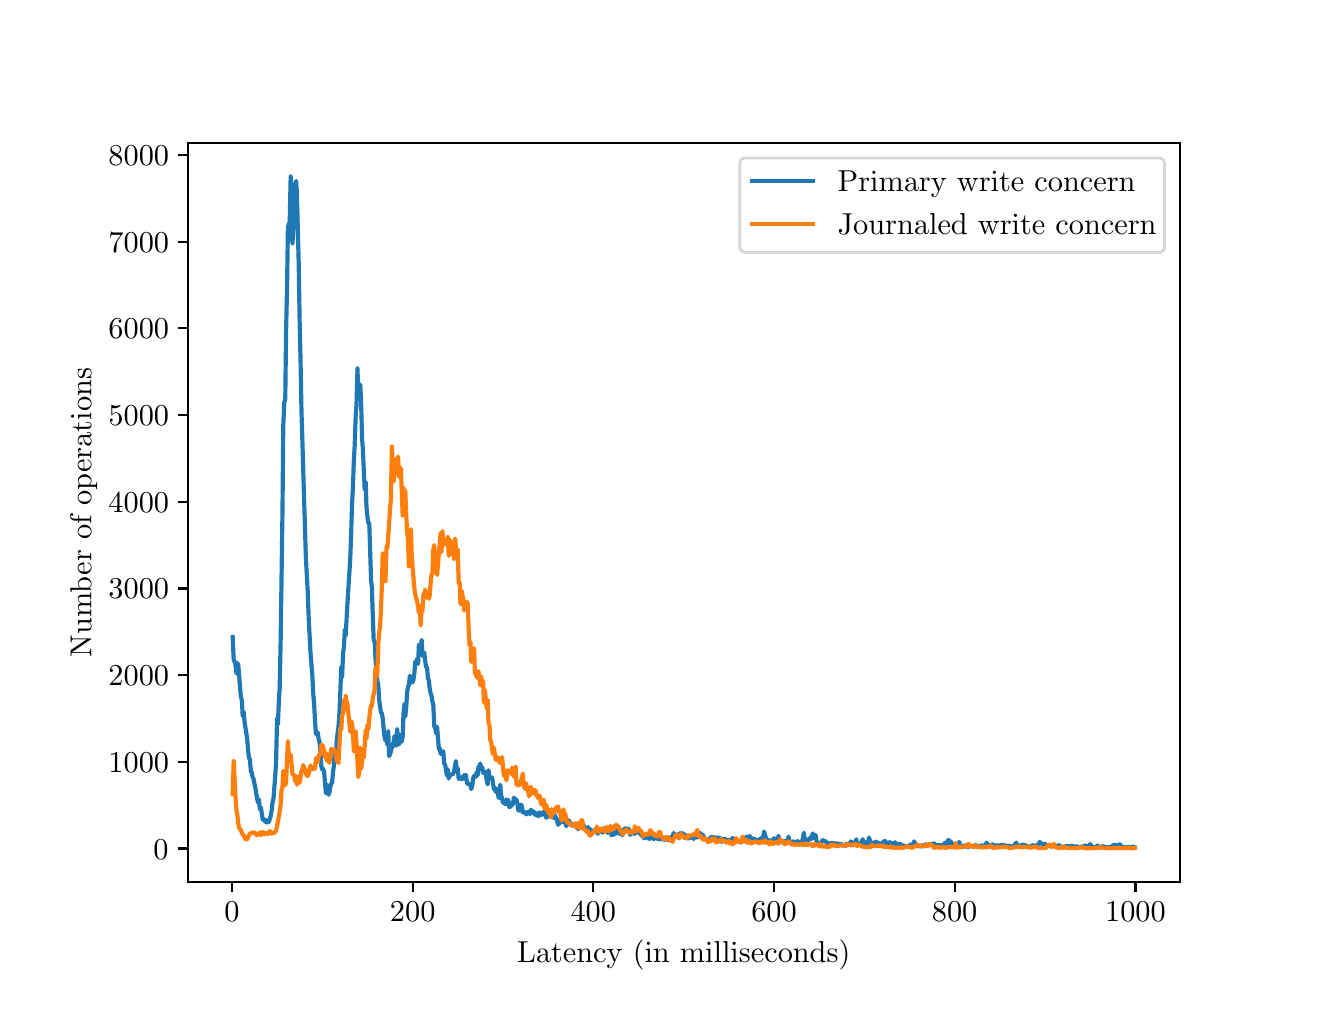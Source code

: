 \begingroup%
\makeatletter%
\begin{pgfpicture}%
\pgfpathrectangle{\pgfpointorigin}{\pgfqpoint{6.4in}{4.8in}}%
\pgfusepath{use as bounding box, clip}%
\begin{pgfscope}%
\pgfsetbuttcap%
\pgfsetmiterjoin%
\definecolor{currentfill}{rgb}{1.0,1.0,1.0}%
\pgfsetfillcolor{currentfill}%
\pgfsetlinewidth{0.0pt}%
\definecolor{currentstroke}{rgb}{1.0,1.0,1.0}%
\pgfsetstrokecolor{currentstroke}%
\pgfsetdash{}{0pt}%
\pgfpathmoveto{\pgfqpoint{0.0in}{0.0in}}%
\pgfpathlineto{\pgfqpoint{6.4in}{0.0in}}%
\pgfpathlineto{\pgfqpoint{6.4in}{4.8in}}%
\pgfpathlineto{\pgfqpoint{0.0in}{4.8in}}%
\pgfpathclose%
\pgfusepath{fill}%
\end{pgfscope}%
\begin{pgfscope}%
\pgfsetbuttcap%
\pgfsetmiterjoin%
\definecolor{currentfill}{rgb}{1.0,1.0,1.0}%
\pgfsetfillcolor{currentfill}%
\pgfsetlinewidth{0.0pt}%
\definecolor{currentstroke}{rgb}{0.0,0.0,0.0}%
\pgfsetstrokecolor{currentstroke}%
\pgfsetstrokeopacity{0.0}%
\pgfsetdash{}{0pt}%
\pgfpathmoveto{\pgfqpoint{0.8in}{0.528in}}%
\pgfpathlineto{\pgfqpoint{5.76in}{0.528in}}%
\pgfpathlineto{\pgfqpoint{5.76in}{4.224in}}%
\pgfpathlineto{\pgfqpoint{0.8in}{4.224in}}%
\pgfpathclose%
\pgfusepath{fill}%
\end{pgfscope}%
\begin{pgfscope}%
\pgfsetbuttcap%
\pgfsetroundjoin%
\definecolor{currentfill}{rgb}{0.0,0.0,0.0}%
\pgfsetfillcolor{currentfill}%
\pgfsetlinewidth{0.803pt}%
\definecolor{currentstroke}{rgb}{0.0,0.0,0.0}%
\pgfsetstrokecolor{currentstroke}%
\pgfsetdash{}{0pt}%
\pgfsys@defobject{currentmarker}{\pgfqpoint{0.0in}{-0.049in}}{\pgfqpoint{0.0in}{0.0in}}{%
\pgfpathmoveto{\pgfqpoint{0.0in}{0.0in}}%
\pgfpathlineto{\pgfqpoint{0.0in}{-0.049in}}%
\pgfusepath{stroke,fill}%
}%
\begin{pgfscope}%
\pgfsys@transformshift{1.021in}{0.528in}%
\pgfsys@useobject{currentmarker}{}%
\end{pgfscope}%
\end{pgfscope}%
\begin{pgfscope}%
\pgftext[x=1.021in,y=0.431in,,top]{\fontsize{11.0}{13.2}\selectfont \(\displaystyle 0\)}%
\end{pgfscope}%
\begin{pgfscope}%
\pgfsetbuttcap%
\pgfsetroundjoin%
\definecolor{currentfill}{rgb}{0.0,0.0,0.0}%
\pgfsetfillcolor{currentfill}%
\pgfsetlinewidth{0.803pt}%
\definecolor{currentstroke}{rgb}{0.0,0.0,0.0}%
\pgfsetstrokecolor{currentstroke}%
\pgfsetdash{}{0pt}%
\pgfsys@defobject{currentmarker}{\pgfqpoint{0.0in}{-0.049in}}{\pgfqpoint{0.0in}{0.0in}}{%
\pgfpathmoveto{\pgfqpoint{0.0in}{0.0in}}%
\pgfpathlineto{\pgfqpoint{0.0in}{-0.049in}}%
\pgfusepath{stroke,fill}%
}%
\begin{pgfscope}%
\pgfsys@transformshift{1.925in}{0.528in}%
\pgfsys@useobject{currentmarker}{}%
\end{pgfscope}%
\end{pgfscope}%
\begin{pgfscope}%
\pgftext[x=1.925in,y=0.431in,,top]{\fontsize{11.0}{13.2}\selectfont \(\displaystyle 200\)}%
\end{pgfscope}%
\begin{pgfscope}%
\pgfsetbuttcap%
\pgfsetroundjoin%
\definecolor{currentfill}{rgb}{0.0,0.0,0.0}%
\pgfsetfillcolor{currentfill}%
\pgfsetlinewidth{0.803pt}%
\definecolor{currentstroke}{rgb}{0.0,0.0,0.0}%
\pgfsetstrokecolor{currentstroke}%
\pgfsetdash{}{0pt}%
\pgfsys@defobject{currentmarker}{\pgfqpoint{0.0in}{-0.049in}}{\pgfqpoint{0.0in}{0.0in}}{%
\pgfpathmoveto{\pgfqpoint{0.0in}{0.0in}}%
\pgfpathlineto{\pgfqpoint{0.0in}{-0.049in}}%
\pgfusepath{stroke,fill}%
}%
\begin{pgfscope}%
\pgfsys@transformshift{2.828in}{0.528in}%
\pgfsys@useobject{currentmarker}{}%
\end{pgfscope}%
\end{pgfscope}%
\begin{pgfscope}%
\pgftext[x=2.828in,y=0.431in,,top]{\fontsize{11.0}{13.2}\selectfont \(\displaystyle 400\)}%
\end{pgfscope}%
\begin{pgfscope}%
\pgfsetbuttcap%
\pgfsetroundjoin%
\definecolor{currentfill}{rgb}{0.0,0.0,0.0}%
\pgfsetfillcolor{currentfill}%
\pgfsetlinewidth{0.803pt}%
\definecolor{currentstroke}{rgb}{0.0,0.0,0.0}%
\pgfsetstrokecolor{currentstroke}%
\pgfsetdash{}{0pt}%
\pgfsys@defobject{currentmarker}{\pgfqpoint{0.0in}{-0.049in}}{\pgfqpoint{0.0in}{0.0in}}{%
\pgfpathmoveto{\pgfqpoint{0.0in}{0.0in}}%
\pgfpathlineto{\pgfqpoint{0.0in}{-0.049in}}%
\pgfusepath{stroke,fill}%
}%
\begin{pgfscope}%
\pgfsys@transformshift{3.732in}{0.528in}%
\pgfsys@useobject{currentmarker}{}%
\end{pgfscope}%
\end{pgfscope}%
\begin{pgfscope}%
\pgftext[x=3.732in,y=0.431in,,top]{\fontsize{11.0}{13.2}\selectfont \(\displaystyle 600\)}%
\end{pgfscope}%
\begin{pgfscope}%
\pgfsetbuttcap%
\pgfsetroundjoin%
\definecolor{currentfill}{rgb}{0.0,0.0,0.0}%
\pgfsetfillcolor{currentfill}%
\pgfsetlinewidth{0.803pt}%
\definecolor{currentstroke}{rgb}{0.0,0.0,0.0}%
\pgfsetstrokecolor{currentstroke}%
\pgfsetdash{}{0pt}%
\pgfsys@defobject{currentmarker}{\pgfqpoint{0.0in}{-0.049in}}{\pgfqpoint{0.0in}{0.0in}}{%
\pgfpathmoveto{\pgfqpoint{0.0in}{0.0in}}%
\pgfpathlineto{\pgfqpoint{0.0in}{-0.049in}}%
\pgfusepath{stroke,fill}%
}%
\begin{pgfscope}%
\pgfsys@transformshift{4.635in}{0.528in}%
\pgfsys@useobject{currentmarker}{}%
\end{pgfscope}%
\end{pgfscope}%
\begin{pgfscope}%
\pgftext[x=4.635in,y=0.431in,,top]{\fontsize{11.0}{13.2}\selectfont \(\displaystyle 800\)}%
\end{pgfscope}%
\begin{pgfscope}%
\pgfsetbuttcap%
\pgfsetroundjoin%
\definecolor{currentfill}{rgb}{0.0,0.0,0.0}%
\pgfsetfillcolor{currentfill}%
\pgfsetlinewidth{0.803pt}%
\definecolor{currentstroke}{rgb}{0.0,0.0,0.0}%
\pgfsetstrokecolor{currentstroke}%
\pgfsetdash{}{0pt}%
\pgfsys@defobject{currentmarker}{\pgfqpoint{0.0in}{-0.049in}}{\pgfqpoint{0.0in}{0.0in}}{%
\pgfpathmoveto{\pgfqpoint{0.0in}{0.0in}}%
\pgfpathlineto{\pgfqpoint{0.0in}{-0.049in}}%
\pgfusepath{stroke,fill}%
}%
\begin{pgfscope}%
\pgfsys@transformshift{5.539in}{0.528in}%
\pgfsys@useobject{currentmarker}{}%
\end{pgfscope}%
\end{pgfscope}%
\begin{pgfscope}%
\pgftext[x=5.539in,y=0.431in,,top]{\fontsize{11.0}{13.2}\selectfont \(\displaystyle 1000\)}%
\end{pgfscope}%
\begin{pgfscope}%
\pgftext[x=3.28in,y=0.24in,,top]{\fontsize{11.0}{13.2}\selectfont Latency (in milliseconds)}%
\end{pgfscope}%
\begin{pgfscope}%
\pgfsetbuttcap%
\pgfsetroundjoin%
\definecolor{currentfill}{rgb}{0.0,0.0,0.0}%
\pgfsetfillcolor{currentfill}%
\pgfsetlinewidth{0.803pt}%
\definecolor{currentstroke}{rgb}{0.0,0.0,0.0}%
\pgfsetstrokecolor{currentstroke}%
\pgfsetdash{}{0pt}%
\pgfsys@defobject{currentmarker}{\pgfqpoint{-0.049in}{0.0in}}{\pgfqpoint{0.0in}{0.0in}}{%
\pgfpathmoveto{\pgfqpoint{0.0in}{0.0in}}%
\pgfpathlineto{\pgfqpoint{-0.049in}{0.0in}}%
\pgfusepath{stroke,fill}%
}%
\begin{pgfscope}%
\pgfsys@transformshift{0.8in}{0.696in}%
\pgfsys@useobject{currentmarker}{}%
\end{pgfscope}%
\end{pgfscope}%
\begin{pgfscope}%
\pgftext[x=0.628in,y=0.643in,left,base]{\fontsize{11.0}{13.2}\selectfont \(\displaystyle 0\)}%
\end{pgfscope}%
\begin{pgfscope}%
\pgfsetbuttcap%
\pgfsetroundjoin%
\definecolor{currentfill}{rgb}{0.0,0.0,0.0}%
\pgfsetfillcolor{currentfill}%
\pgfsetlinewidth{0.803pt}%
\definecolor{currentstroke}{rgb}{0.0,0.0,0.0}%
\pgfsetstrokecolor{currentstroke}%
\pgfsetdash{}{0pt}%
\pgfsys@defobject{currentmarker}{\pgfqpoint{-0.049in}{0.0in}}{\pgfqpoint{0.0in}{0.0in}}{%
\pgfpathmoveto{\pgfqpoint{0.0in}{0.0in}}%
\pgfpathlineto{\pgfqpoint{-0.049in}{0.0in}}%
\pgfusepath{stroke,fill}%
}%
\begin{pgfscope}%
\pgfsys@transformshift{0.8in}{1.129in}%
\pgfsys@useobject{currentmarker}{}%
\end{pgfscope}%
\end{pgfscope}%
\begin{pgfscope}%
\pgftext[x=0.404in,y=1.077in,left,base]{\fontsize{11.0}{13.2}\selectfont \(\displaystyle 1000\)}%
\end{pgfscope}%
\begin{pgfscope}%
\pgfsetbuttcap%
\pgfsetroundjoin%
\definecolor{currentfill}{rgb}{0.0,0.0,0.0}%
\pgfsetfillcolor{currentfill}%
\pgfsetlinewidth{0.803pt}%
\definecolor{currentstroke}{rgb}{0.0,0.0,0.0}%
\pgfsetstrokecolor{currentstroke}%
\pgfsetdash{}{0pt}%
\pgfsys@defobject{currentmarker}{\pgfqpoint{-0.049in}{0.0in}}{\pgfqpoint{0.0in}{0.0in}}{%
\pgfpathmoveto{\pgfqpoint{0.0in}{0.0in}}%
\pgfpathlineto{\pgfqpoint{-0.049in}{0.0in}}%
\pgfusepath{stroke,fill}%
}%
\begin{pgfscope}%
\pgfsys@transformshift{0.8in}{1.563in}%
\pgfsys@useobject{currentmarker}{}%
\end{pgfscope}%
\end{pgfscope}%
\begin{pgfscope}%
\pgftext[x=0.404in,y=1.51in,left,base]{\fontsize{11.0}{13.2}\selectfont \(\displaystyle 2000\)}%
\end{pgfscope}%
\begin{pgfscope}%
\pgfsetbuttcap%
\pgfsetroundjoin%
\definecolor{currentfill}{rgb}{0.0,0.0,0.0}%
\pgfsetfillcolor{currentfill}%
\pgfsetlinewidth{0.803pt}%
\definecolor{currentstroke}{rgb}{0.0,0.0,0.0}%
\pgfsetstrokecolor{currentstroke}%
\pgfsetdash{}{0pt}%
\pgfsys@defobject{currentmarker}{\pgfqpoint{-0.049in}{0.0in}}{\pgfqpoint{0.0in}{0.0in}}{%
\pgfpathmoveto{\pgfqpoint{0.0in}{0.0in}}%
\pgfpathlineto{\pgfqpoint{-0.049in}{0.0in}}%
\pgfusepath{stroke,fill}%
}%
\begin{pgfscope}%
\pgfsys@transformshift{0.8in}{1.996in}%
\pgfsys@useobject{currentmarker}{}%
\end{pgfscope}%
\end{pgfscope}%
\begin{pgfscope}%
\pgftext[x=0.404in,y=1.944in,left,base]{\fontsize{11.0}{13.2}\selectfont \(\displaystyle 3000\)}%
\end{pgfscope}%
\begin{pgfscope}%
\pgfsetbuttcap%
\pgfsetroundjoin%
\definecolor{currentfill}{rgb}{0.0,0.0,0.0}%
\pgfsetfillcolor{currentfill}%
\pgfsetlinewidth{0.803pt}%
\definecolor{currentstroke}{rgb}{0.0,0.0,0.0}%
\pgfsetstrokecolor{currentstroke}%
\pgfsetdash{}{0pt}%
\pgfsys@defobject{currentmarker}{\pgfqpoint{-0.049in}{0.0in}}{\pgfqpoint{0.0in}{0.0in}}{%
\pgfpathmoveto{\pgfqpoint{0.0in}{0.0in}}%
\pgfpathlineto{\pgfqpoint{-0.049in}{0.0in}}%
\pgfusepath{stroke,fill}%
}%
\begin{pgfscope}%
\pgfsys@transformshift{0.8in}{2.43in}%
\pgfsys@useobject{currentmarker}{}%
\end{pgfscope}%
\end{pgfscope}%
\begin{pgfscope}%
\pgftext[x=0.404in,y=2.377in,left,base]{\fontsize{11.0}{13.2}\selectfont \(\displaystyle 4000\)}%
\end{pgfscope}%
\begin{pgfscope}%
\pgfsetbuttcap%
\pgfsetroundjoin%
\definecolor{currentfill}{rgb}{0.0,0.0,0.0}%
\pgfsetfillcolor{currentfill}%
\pgfsetlinewidth{0.803pt}%
\definecolor{currentstroke}{rgb}{0.0,0.0,0.0}%
\pgfsetstrokecolor{currentstroke}%
\pgfsetdash{}{0pt}%
\pgfsys@defobject{currentmarker}{\pgfqpoint{-0.049in}{0.0in}}{\pgfqpoint{0.0in}{0.0in}}{%
\pgfpathmoveto{\pgfqpoint{0.0in}{0.0in}}%
\pgfpathlineto{\pgfqpoint{-0.049in}{0.0in}}%
\pgfusepath{stroke,fill}%
}%
\begin{pgfscope}%
\pgfsys@transformshift{0.8in}{2.863in}%
\pgfsys@useobject{currentmarker}{}%
\end{pgfscope}%
\end{pgfscope}%
\begin{pgfscope}%
\pgftext[x=0.404in,y=2.811in,left,base]{\fontsize{11.0}{13.2}\selectfont \(\displaystyle 5000\)}%
\end{pgfscope}%
\begin{pgfscope}%
\pgfsetbuttcap%
\pgfsetroundjoin%
\definecolor{currentfill}{rgb}{0.0,0.0,0.0}%
\pgfsetfillcolor{currentfill}%
\pgfsetlinewidth{0.803pt}%
\definecolor{currentstroke}{rgb}{0.0,0.0,0.0}%
\pgfsetstrokecolor{currentstroke}%
\pgfsetdash{}{0pt}%
\pgfsys@defobject{currentmarker}{\pgfqpoint{-0.049in}{0.0in}}{\pgfqpoint{0.0in}{0.0in}}{%
\pgfpathmoveto{\pgfqpoint{0.0in}{0.0in}}%
\pgfpathlineto{\pgfqpoint{-0.049in}{0.0in}}%
\pgfusepath{stroke,fill}%
}%
\begin{pgfscope}%
\pgfsys@transformshift{0.8in}{3.297in}%
\pgfsys@useobject{currentmarker}{}%
\end{pgfscope}%
\end{pgfscope}%
\begin{pgfscope}%
\pgftext[x=0.404in,y=3.244in,left,base]{\fontsize{11.0}{13.2}\selectfont \(\displaystyle 6000\)}%
\end{pgfscope}%
\begin{pgfscope}%
\pgfsetbuttcap%
\pgfsetroundjoin%
\definecolor{currentfill}{rgb}{0.0,0.0,0.0}%
\pgfsetfillcolor{currentfill}%
\pgfsetlinewidth{0.803pt}%
\definecolor{currentstroke}{rgb}{0.0,0.0,0.0}%
\pgfsetstrokecolor{currentstroke}%
\pgfsetdash{}{0pt}%
\pgfsys@defobject{currentmarker}{\pgfqpoint{-0.049in}{0.0in}}{\pgfqpoint{0.0in}{0.0in}}{%
\pgfpathmoveto{\pgfqpoint{0.0in}{0.0in}}%
\pgfpathlineto{\pgfqpoint{-0.049in}{0.0in}}%
\pgfusepath{stroke,fill}%
}%
\begin{pgfscope}%
\pgfsys@transformshift{0.8in}{3.73in}%
\pgfsys@useobject{currentmarker}{}%
\end{pgfscope}%
\end{pgfscope}%
\begin{pgfscope}%
\pgftext[x=0.404in,y=3.678in,left,base]{\fontsize{11.0}{13.2}\selectfont \(\displaystyle 7000\)}%
\end{pgfscope}%
\begin{pgfscope}%
\pgfsetbuttcap%
\pgfsetroundjoin%
\definecolor{currentfill}{rgb}{0.0,0.0,0.0}%
\pgfsetfillcolor{currentfill}%
\pgfsetlinewidth{0.803pt}%
\definecolor{currentstroke}{rgb}{0.0,0.0,0.0}%
\pgfsetstrokecolor{currentstroke}%
\pgfsetdash{}{0pt}%
\pgfsys@defobject{currentmarker}{\pgfqpoint{-0.049in}{0.0in}}{\pgfqpoint{0.0in}{0.0in}}{%
\pgfpathmoveto{\pgfqpoint{0.0in}{0.0in}}%
\pgfpathlineto{\pgfqpoint{-0.049in}{0.0in}}%
\pgfusepath{stroke,fill}%
}%
\begin{pgfscope}%
\pgfsys@transformshift{0.8in}{4.164in}%
\pgfsys@useobject{currentmarker}{}%
\end{pgfscope}%
\end{pgfscope}%
\begin{pgfscope}%
\pgftext[x=0.404in,y=4.111in,left,base]{\fontsize{11.0}{13.2}\selectfont \(\displaystyle 8000\)}%
\end{pgfscope}%
\begin{pgfscope}%
\pgftext[x=0.348in,y=2.376in,,bottom,rotate=90.0]{\fontsize{11.0}{13.2}\selectfont Number of operations}%
\end{pgfscope}%
\begin{pgfscope}%
\pgfpathrectangle{\pgfqpoint{0.8in}{0.528in}}{\pgfqpoint{4.96in}{3.696in}}%
\pgfusepath{clip}%
\pgfsetrectcap%
\pgfsetroundjoin%
\pgfsetlinewidth{1.506pt}%
\definecolor{currentstroke}{rgb}{0.122,0.467,0.706}%
\pgfsetstrokecolor{currentstroke}%
\pgfsetdash{}{0pt}%
\pgfpathmoveto{\pgfqpoint{1.025in}{1.753in}}%
\pgfpathlineto{\pgfqpoint{1.03in}{1.641in}}%
\pgfpathlineto{\pgfqpoint{1.034in}{1.632in}}%
\pgfpathlineto{\pgfqpoint{1.039in}{1.616in}}%
\pgfpathlineto{\pgfqpoint{1.044in}{1.571in}}%
\pgfpathlineto{\pgfqpoint{1.048in}{1.624in}}%
\pgfpathlineto{\pgfqpoint{1.053in}{1.613in}}%
\pgfpathlineto{\pgfqpoint{1.062in}{1.502in}}%
\pgfpathlineto{\pgfqpoint{1.066in}{1.454in}}%
\pgfpathlineto{\pgfqpoint{1.071in}{1.437in}}%
\pgfpathlineto{\pgfqpoint{1.075in}{1.358in}}%
\pgfpathlineto{\pgfqpoint{1.08in}{1.379in}}%
\pgfpathlineto{\pgfqpoint{1.084in}{1.332in}}%
\pgfpathlineto{\pgfqpoint{1.098in}{1.24in}}%
\pgfpathlineto{\pgfqpoint{1.102in}{1.185in}}%
\pgfpathlineto{\pgfqpoint{1.107in}{1.148in}}%
\pgfpathlineto{\pgfqpoint{1.111in}{1.142in}}%
\pgfpathlineto{\pgfqpoint{1.116in}{1.081in}}%
\pgfpathlineto{\pgfqpoint{1.12in}{1.077in}}%
\pgfpathlineto{\pgfqpoint{1.125in}{1.052in}}%
\pgfpathlineto{\pgfqpoint{1.129in}{1.045in}}%
\pgfpathlineto{\pgfqpoint{1.134in}{1.02in}}%
\pgfpathlineto{\pgfqpoint{1.138in}{1.002in}}%
\pgfpathlineto{\pgfqpoint{1.147in}{0.946in}}%
\pgfpathlineto{\pgfqpoint{1.152in}{0.924in}}%
\pgfpathlineto{\pgfqpoint{1.156in}{0.942in}}%
\pgfpathlineto{\pgfqpoint{1.161in}{0.891in}}%
\pgfpathlineto{\pgfqpoint{1.166in}{0.902in}}%
\pgfpathlineto{\pgfqpoint{1.175in}{0.842in}}%
\pgfpathlineto{\pgfqpoint{1.179in}{0.838in}}%
\pgfpathlineto{\pgfqpoint{1.184in}{0.841in}}%
\pgfpathlineto{\pgfqpoint{1.188in}{0.829in}}%
\pgfpathlineto{\pgfqpoint{1.193in}{0.838in}}%
\pgfpathlineto{\pgfqpoint{1.197in}{0.825in}}%
\pgfpathlineto{\pgfqpoint{1.202in}{0.835in}}%
\pgfpathlineto{\pgfqpoint{1.206in}{0.828in}}%
\pgfpathlineto{\pgfqpoint{1.211in}{0.846in}}%
\pgfpathlineto{\pgfqpoint{1.215in}{0.858in}}%
\pgfpathlineto{\pgfqpoint{1.22in}{0.886in}}%
\pgfpathlineto{\pgfqpoint{1.224in}{0.924in}}%
\pgfpathlineto{\pgfqpoint{1.229in}{0.945in}}%
\pgfpathlineto{\pgfqpoint{1.238in}{1.064in}}%
\pgfpathlineto{\pgfqpoint{1.242in}{1.126in}}%
\pgfpathlineto{\pgfqpoint{1.247in}{1.348in}}%
\pgfpathlineto{\pgfqpoint{1.251in}{1.315in}}%
\pgfpathlineto{\pgfqpoint{1.256in}{1.435in}}%
\pgfpathlineto{\pgfqpoint{1.26in}{1.497in}}%
\pgfpathlineto{\pgfqpoint{1.265in}{1.743in}}%
\pgfpathlineto{\pgfqpoint{1.274in}{2.383in}}%
\pgfpathlineto{\pgfqpoint{1.278in}{2.812in}}%
\pgfpathlineto{\pgfqpoint{1.283in}{2.925in}}%
\pgfpathlineto{\pgfqpoint{1.288in}{2.945in}}%
\pgfpathlineto{\pgfqpoint{1.292in}{3.286in}}%
\pgfpathlineto{\pgfqpoint{1.297in}{3.501in}}%
\pgfpathlineto{\pgfqpoint{1.301in}{3.795in}}%
\pgfpathlineto{\pgfqpoint{1.306in}{3.82in}}%
\pgfpathlineto{\pgfqpoint{1.31in}{3.826in}}%
\pgfpathlineto{\pgfqpoint{1.315in}{4.056in}}%
\pgfpathlineto{\pgfqpoint{1.319in}{3.809in}}%
\pgfpathlineto{\pgfqpoint{1.324in}{3.72in}}%
\pgfpathlineto{\pgfqpoint{1.328in}{3.786in}}%
\pgfpathlineto{\pgfqpoint{1.333in}{3.953in}}%
\pgfpathlineto{\pgfqpoint{1.337in}{4.018in}}%
\pgfpathlineto{\pgfqpoint{1.342in}{4.033in}}%
\pgfpathlineto{\pgfqpoint{1.346in}{3.977in}}%
\pgfpathlineto{\pgfqpoint{1.355in}{3.626in}}%
\pgfpathlineto{\pgfqpoint{1.36in}{3.322in}}%
\pgfpathlineto{\pgfqpoint{1.364in}{3.152in}}%
\pgfpathlineto{\pgfqpoint{1.369in}{2.883in}}%
\pgfpathlineto{\pgfqpoint{1.391in}{2.148in}}%
\pgfpathlineto{\pgfqpoint{1.4in}{1.984in}}%
\pgfpathlineto{\pgfqpoint{1.405in}{1.85in}}%
\pgfpathlineto{\pgfqpoint{1.414in}{1.677in}}%
\pgfpathlineto{\pgfqpoint{1.423in}{1.565in}}%
\pgfpathlineto{\pgfqpoint{1.428in}{1.466in}}%
\pgfpathlineto{\pgfqpoint{1.432in}{1.422in}}%
\pgfpathlineto{\pgfqpoint{1.437in}{1.328in}}%
\pgfpathlineto{\pgfqpoint{1.441in}{1.269in}}%
\pgfpathlineto{\pgfqpoint{1.446in}{1.278in}}%
\pgfpathlineto{\pgfqpoint{1.45in}{1.276in}}%
\pgfpathlineto{\pgfqpoint{1.455in}{1.243in}}%
\pgfpathlineto{\pgfqpoint{1.459in}{1.23in}}%
\pgfpathlineto{\pgfqpoint{1.464in}{1.185in}}%
\pgfpathlineto{\pgfqpoint{1.468in}{1.108in}}%
\pgfpathlineto{\pgfqpoint{1.473in}{1.091in}}%
\pgfpathlineto{\pgfqpoint{1.477in}{1.094in}}%
\pgfpathlineto{\pgfqpoint{1.482in}{1.081in}}%
\pgfpathlineto{\pgfqpoint{1.491in}{0.973in}}%
\pgfpathlineto{\pgfqpoint{1.495in}{0.98in}}%
\pgfpathlineto{\pgfqpoint{1.5in}{1.012in}}%
\pgfpathlineto{\pgfqpoint{1.504in}{0.964in}}%
\pgfpathlineto{\pgfqpoint{1.509in}{0.977in}}%
\pgfpathlineto{\pgfqpoint{1.513in}{1.005in}}%
\pgfpathlineto{\pgfqpoint{1.518in}{1.02in}}%
\pgfpathlineto{\pgfqpoint{1.522in}{1.025in}}%
\pgfpathlineto{\pgfqpoint{1.527in}{1.079in}}%
\pgfpathlineto{\pgfqpoint{1.531in}{1.111in}}%
\pgfpathlineto{\pgfqpoint{1.536in}{1.19in}}%
\pgfpathlineto{\pgfqpoint{1.541in}{1.138in}}%
\pgfpathlineto{\pgfqpoint{1.545in}{1.237in}}%
\pgfpathlineto{\pgfqpoint{1.554in}{1.305in}}%
\pgfpathlineto{\pgfqpoint{1.559in}{1.378in}}%
\pgfpathlineto{\pgfqpoint{1.563in}{1.472in}}%
\pgfpathlineto{\pgfqpoint{1.568in}{1.603in}}%
\pgfpathlineto{\pgfqpoint{1.572in}{1.551in}}%
\pgfpathlineto{\pgfqpoint{1.577in}{1.673in}}%
\pgfpathlineto{\pgfqpoint{1.581in}{1.702in}}%
\pgfpathlineto{\pgfqpoint{1.586in}{1.791in}}%
\pgfpathlineto{\pgfqpoint{1.59in}{1.761in}}%
\pgfpathlineto{\pgfqpoint{1.599in}{1.924in}}%
\pgfpathlineto{\pgfqpoint{1.613in}{2.147in}}%
\pgfpathlineto{\pgfqpoint{1.617in}{2.258in}}%
\pgfpathlineto{\pgfqpoint{1.622in}{2.423in}}%
\pgfpathlineto{\pgfqpoint{1.626in}{2.496in}}%
\pgfpathlineto{\pgfqpoint{1.631in}{2.638in}}%
\pgfpathlineto{\pgfqpoint{1.635in}{2.71in}}%
\pgfpathlineto{\pgfqpoint{1.64in}{2.858in}}%
\pgfpathlineto{\pgfqpoint{1.644in}{2.914in}}%
\pgfpathlineto{\pgfqpoint{1.649in}{3.096in}}%
\pgfpathlineto{\pgfqpoint{1.653in}{2.964in}}%
\pgfpathlineto{\pgfqpoint{1.658in}{3.016in}}%
\pgfpathlineto{\pgfqpoint{1.663in}{3.015in}}%
\pgfpathlineto{\pgfqpoint{1.667in}{2.933in}}%
\pgfpathlineto{\pgfqpoint{1.672in}{2.747in}}%
\pgfpathlineto{\pgfqpoint{1.676in}{2.692in}}%
\pgfpathlineto{\pgfqpoint{1.685in}{2.49in}}%
\pgfpathlineto{\pgfqpoint{1.69in}{2.528in}}%
\pgfpathlineto{\pgfqpoint{1.694in}{2.404in}}%
\pgfpathlineto{\pgfqpoint{1.699in}{2.353in}}%
\pgfpathlineto{\pgfqpoint{1.703in}{2.324in}}%
\pgfpathlineto{\pgfqpoint{1.708in}{2.322in}}%
\pgfpathlineto{\pgfqpoint{1.717in}{2.036in}}%
\pgfpathlineto{\pgfqpoint{1.721in}{2.004in}}%
\pgfpathlineto{\pgfqpoint{1.726in}{1.849in}}%
\pgfpathlineto{\pgfqpoint{1.73in}{1.737in}}%
\pgfpathlineto{\pgfqpoint{1.735in}{1.731in}}%
\pgfpathlineto{\pgfqpoint{1.739in}{1.646in}}%
\pgfpathlineto{\pgfqpoint{1.748in}{1.535in}}%
\pgfpathlineto{\pgfqpoint{1.753in}{1.513in}}%
\pgfpathlineto{\pgfqpoint{1.757in}{1.442in}}%
\pgfpathlineto{\pgfqpoint{1.766in}{1.377in}}%
\pgfpathlineto{\pgfqpoint{1.771in}{1.372in}}%
\pgfpathlineto{\pgfqpoint{1.775in}{1.348in}}%
\pgfpathlineto{\pgfqpoint{1.78in}{1.293in}}%
\pgfpathlineto{\pgfqpoint{1.784in}{1.255in}}%
\pgfpathlineto{\pgfqpoint{1.789in}{1.235in}}%
\pgfpathlineto{\pgfqpoint{1.794in}{1.251in}}%
\pgfpathlineto{\pgfqpoint{1.798in}{1.215in}}%
\pgfpathlineto{\pgfqpoint{1.803in}{1.283in}}%
\pgfpathlineto{\pgfqpoint{1.807in}{1.158in}}%
\pgfpathlineto{\pgfqpoint{1.812in}{1.167in}}%
\pgfpathlineto{\pgfqpoint{1.821in}{1.201in}}%
\pgfpathlineto{\pgfqpoint{1.825in}{1.212in}}%
\pgfpathlineto{\pgfqpoint{1.83in}{1.229in}}%
\pgfpathlineto{\pgfqpoint{1.834in}{1.258in}}%
\pgfpathlineto{\pgfqpoint{1.839in}{1.21in}}%
\pgfpathlineto{\pgfqpoint{1.843in}{1.213in}}%
\pgfpathlineto{\pgfqpoint{1.848in}{1.293in}}%
\pgfpathlineto{\pgfqpoint{1.852in}{1.215in}}%
\pgfpathlineto{\pgfqpoint{1.857in}{1.219in}}%
\pgfpathlineto{\pgfqpoint{1.861in}{1.263in}}%
\pgfpathlineto{\pgfqpoint{1.866in}{1.239in}}%
\pgfpathlineto{\pgfqpoint{1.87in}{1.23in}}%
\pgfpathlineto{\pgfqpoint{1.875in}{1.254in}}%
\pgfpathlineto{\pgfqpoint{1.879in}{1.372in}}%
\pgfpathlineto{\pgfqpoint{1.884in}{1.419in}}%
\pgfpathlineto{\pgfqpoint{1.888in}{1.355in}}%
\pgfpathlineto{\pgfqpoint{1.893in}{1.405in}}%
\pgfpathlineto{\pgfqpoint{1.897in}{1.475in}}%
\pgfpathlineto{\pgfqpoint{1.902in}{1.506in}}%
\pgfpathlineto{\pgfqpoint{1.906in}{1.511in}}%
\pgfpathlineto{\pgfqpoint{1.911in}{1.56in}}%
\pgfpathlineto{\pgfqpoint{1.916in}{1.535in}}%
\pgfpathlineto{\pgfqpoint{1.92in}{1.527in}}%
\pgfpathlineto{\pgfqpoint{1.925in}{1.528in}}%
\pgfpathlineto{\pgfqpoint{1.929in}{1.54in}}%
\pgfpathlineto{\pgfqpoint{1.934in}{1.578in}}%
\pgfpathlineto{\pgfqpoint{1.938in}{1.63in}}%
\pgfpathlineto{\pgfqpoint{1.943in}{1.619in}}%
\pgfpathlineto{\pgfqpoint{1.947in}{1.645in}}%
\pgfpathlineto{\pgfqpoint{1.952in}{1.619in}}%
\pgfpathlineto{\pgfqpoint{1.956in}{1.714in}}%
\pgfpathlineto{\pgfqpoint{1.961in}{1.716in}}%
\pgfpathlineto{\pgfqpoint{1.965in}{1.684in}}%
\pgfpathlineto{\pgfqpoint{1.97in}{1.739in}}%
\pgfpathlineto{\pgfqpoint{1.974in}{1.658in}}%
\pgfpathlineto{\pgfqpoint{1.979in}{1.671in}}%
\pgfpathlineto{\pgfqpoint{1.983in}{1.674in}}%
\pgfpathlineto{\pgfqpoint{1.988in}{1.63in}}%
\pgfpathlineto{\pgfqpoint{1.992in}{1.605in}}%
\pgfpathlineto{\pgfqpoint{1.997in}{1.598in}}%
\pgfpathlineto{\pgfqpoint{2.001in}{1.547in}}%
\pgfpathlineto{\pgfqpoint{2.006in}{1.536in}}%
\pgfpathlineto{\pgfqpoint{2.01in}{1.496in}}%
\pgfpathlineto{\pgfqpoint{2.015in}{1.471in}}%
\pgfpathlineto{\pgfqpoint{2.019in}{1.46in}}%
\pgfpathlineto{\pgfqpoint{2.024in}{1.429in}}%
\pgfpathlineto{\pgfqpoint{2.028in}{1.416in}}%
\pgfpathlineto{\pgfqpoint{2.033in}{1.307in}}%
\pgfpathlineto{\pgfqpoint{2.038in}{1.298in}}%
\pgfpathlineto{\pgfqpoint{2.042in}{1.271in}}%
\pgfpathlineto{\pgfqpoint{2.047in}{1.305in}}%
\pgfpathlineto{\pgfqpoint{2.056in}{1.193in}}%
\pgfpathlineto{\pgfqpoint{2.06in}{1.198in}}%
\pgfpathlineto{\pgfqpoint{2.065in}{1.168in}}%
\pgfpathlineto{\pgfqpoint{2.069in}{1.18in}}%
\pgfpathlineto{\pgfqpoint{2.078in}{1.181in}}%
\pgfpathlineto{\pgfqpoint{2.083in}{1.118in}}%
\pgfpathlineto{\pgfqpoint{2.087in}{1.117in}}%
\pgfpathlineto{\pgfqpoint{2.096in}{1.061in}}%
\pgfpathlineto{\pgfqpoint{2.101in}{1.091in}}%
\pgfpathlineto{\pgfqpoint{2.105in}{1.046in}}%
\pgfpathlineto{\pgfqpoint{2.11in}{1.063in}}%
\pgfpathlineto{\pgfqpoint{2.119in}{1.066in}}%
\pgfpathlineto{\pgfqpoint{2.123in}{1.066in}}%
\pgfpathlineto{\pgfqpoint{2.128in}{1.07in}}%
\pgfpathlineto{\pgfqpoint{2.132in}{1.081in}}%
\pgfpathlineto{\pgfqpoint{2.137in}{1.111in}}%
\pgfpathlineto{\pgfqpoint{2.141in}{1.133in}}%
\pgfpathlineto{\pgfqpoint{2.146in}{1.088in}}%
\pgfpathlineto{\pgfqpoint{2.15in}{1.098in}}%
\pgfpathlineto{\pgfqpoint{2.155in}{1.044in}}%
\pgfpathlineto{\pgfqpoint{2.16in}{1.046in}}%
\pgfpathlineto{\pgfqpoint{2.164in}{1.051in}}%
\pgfpathlineto{\pgfqpoint{2.169in}{1.042in}}%
\pgfpathlineto{\pgfqpoint{2.173in}{1.054in}}%
\pgfpathlineto{\pgfqpoint{2.178in}{1.044in}}%
\pgfpathlineto{\pgfqpoint{2.182in}{1.063in}}%
\pgfpathlineto{\pgfqpoint{2.187in}{1.046in}}%
\pgfpathlineto{\pgfqpoint{2.191in}{1.065in}}%
\pgfpathlineto{\pgfqpoint{2.196in}{1.026in}}%
\pgfpathlineto{\pgfqpoint{2.2in}{1.019in}}%
\pgfpathlineto{\pgfqpoint{2.209in}{1.018in}}%
\pgfpathlineto{\pgfqpoint{2.214in}{1.01in}}%
\pgfpathlineto{\pgfqpoint{2.218in}{0.993in}}%
\pgfpathlineto{\pgfqpoint{2.223in}{1.012in}}%
\pgfpathlineto{\pgfqpoint{2.227in}{1.045in}}%
\pgfpathlineto{\pgfqpoint{2.232in}{1.059in}}%
\pgfpathlineto{\pgfqpoint{2.236in}{1.054in}}%
\pgfpathlineto{\pgfqpoint{2.241in}{1.054in}}%
\pgfpathlineto{\pgfqpoint{2.245in}{1.078in}}%
\pgfpathlineto{\pgfqpoint{2.25in}{1.062in}}%
\pgfpathlineto{\pgfqpoint{2.254in}{1.105in}}%
\pgfpathlineto{\pgfqpoint{2.259in}{1.101in}}%
\pgfpathlineto{\pgfqpoint{2.263in}{1.121in}}%
\pgfpathlineto{\pgfqpoint{2.268in}{1.091in}}%
\pgfpathlineto{\pgfqpoint{2.272in}{1.104in}}%
\pgfpathlineto{\pgfqpoint{2.277in}{1.076in}}%
\pgfpathlineto{\pgfqpoint{2.281in}{1.073in}}%
\pgfpathlineto{\pgfqpoint{2.286in}{1.08in}}%
\pgfpathlineto{\pgfqpoint{2.291in}{1.071in}}%
\pgfpathlineto{\pgfqpoint{2.295in}{1.038in}}%
\pgfpathlineto{\pgfqpoint{2.3in}{1.016in}}%
\pgfpathlineto{\pgfqpoint{2.304in}{1.087in}}%
\pgfpathlineto{\pgfqpoint{2.309in}{1.056in}}%
\pgfpathlineto{\pgfqpoint{2.313in}{1.049in}}%
\pgfpathlineto{\pgfqpoint{2.318in}{1.045in}}%
\pgfpathlineto{\pgfqpoint{2.322in}{1.051in}}%
\pgfpathlineto{\pgfqpoint{2.331in}{0.993in}}%
\pgfpathlineto{\pgfqpoint{2.336in}{0.999in}}%
\pgfpathlineto{\pgfqpoint{2.34in}{0.979in}}%
\pgfpathlineto{\pgfqpoint{2.345in}{0.995in}}%
\pgfpathlineto{\pgfqpoint{2.354in}{0.954in}}%
\pgfpathlineto{\pgfqpoint{2.358in}{0.948in}}%
\pgfpathlineto{\pgfqpoint{2.363in}{1.015in}}%
\pgfpathlineto{\pgfqpoint{2.367in}{0.963in}}%
\pgfpathlineto{\pgfqpoint{2.372in}{0.947in}}%
\pgfpathlineto{\pgfqpoint{2.376in}{0.926in}}%
\pgfpathlineto{\pgfqpoint{2.381in}{0.925in}}%
\pgfpathlineto{\pgfqpoint{2.39in}{0.917in}}%
\pgfpathlineto{\pgfqpoint{2.394in}{0.941in}}%
\pgfpathlineto{\pgfqpoint{2.399in}{0.937in}}%
\pgfpathlineto{\pgfqpoint{2.403in}{0.938in}}%
\pgfpathlineto{\pgfqpoint{2.408in}{0.903in}}%
\pgfpathlineto{\pgfqpoint{2.413in}{0.905in}}%
\pgfpathlineto{\pgfqpoint{2.417in}{0.909in}}%
\pgfpathlineto{\pgfqpoint{2.422in}{0.923in}}%
\pgfpathlineto{\pgfqpoint{2.426in}{0.916in}}%
\pgfpathlineto{\pgfqpoint{2.431in}{0.95in}}%
\pgfpathlineto{\pgfqpoint{2.44in}{0.934in}}%
\pgfpathlineto{\pgfqpoint{2.444in}{0.941in}}%
\pgfpathlineto{\pgfqpoint{2.449in}{0.92in}}%
\pgfpathlineto{\pgfqpoint{2.453in}{0.888in}}%
\pgfpathlineto{\pgfqpoint{2.458in}{0.885in}}%
\pgfpathlineto{\pgfqpoint{2.467in}{0.915in}}%
\pgfpathlineto{\pgfqpoint{2.471in}{0.907in}}%
\pgfpathlineto{\pgfqpoint{2.476in}{0.876in}}%
\pgfpathlineto{\pgfqpoint{2.485in}{0.878in}}%
\pgfpathlineto{\pgfqpoint{2.494in}{0.866in}}%
\pgfpathlineto{\pgfqpoint{2.498in}{0.879in}}%
\pgfpathlineto{\pgfqpoint{2.503in}{0.872in}}%
\pgfpathlineto{\pgfqpoint{2.507in}{0.881in}}%
\pgfpathlineto{\pgfqpoint{2.512in}{0.867in}}%
\pgfpathlineto{\pgfqpoint{2.516in}{0.89in}}%
\pgfpathlineto{\pgfqpoint{2.521in}{0.879in}}%
\pgfpathlineto{\pgfqpoint{2.525in}{0.882in}}%
\pgfpathlineto{\pgfqpoint{2.53in}{0.881in}}%
\pgfpathlineto{\pgfqpoint{2.535in}{0.865in}}%
\pgfpathlineto{\pgfqpoint{2.539in}{0.875in}}%
\pgfpathlineto{\pgfqpoint{2.544in}{0.861in}}%
\pgfpathlineto{\pgfqpoint{2.548in}{0.869in}}%
\pgfpathlineto{\pgfqpoint{2.553in}{0.857in}}%
\pgfpathlineto{\pgfqpoint{2.557in}{0.876in}}%
\pgfpathlineto{\pgfqpoint{2.562in}{0.873in}}%
\pgfpathlineto{\pgfqpoint{2.566in}{0.862in}}%
\pgfpathlineto{\pgfqpoint{2.575in}{0.876in}}%
\pgfpathlineto{\pgfqpoint{2.58in}{0.878in}}%
\pgfpathlineto{\pgfqpoint{2.584in}{0.877in}}%
\pgfpathlineto{\pgfqpoint{2.589in}{0.857in}}%
\pgfpathlineto{\pgfqpoint{2.593in}{0.85in}}%
\pgfpathlineto{\pgfqpoint{2.598in}{0.854in}}%
\pgfpathlineto{\pgfqpoint{2.602in}{0.87in}}%
\pgfpathlineto{\pgfqpoint{2.611in}{0.865in}}%
\pgfpathlineto{\pgfqpoint{2.616in}{0.869in}}%
\pgfpathlineto{\pgfqpoint{2.62in}{0.856in}}%
\pgfpathlineto{\pgfqpoint{2.625in}{0.862in}}%
\pgfpathlineto{\pgfqpoint{2.629in}{0.849in}}%
\pgfpathlineto{\pgfqpoint{2.634in}{0.866in}}%
\pgfpathlineto{\pgfqpoint{2.643in}{0.844in}}%
\pgfpathlineto{\pgfqpoint{2.647in}{0.836in}}%
\pgfpathlineto{\pgfqpoint{2.652in}{0.814in}}%
\pgfpathlineto{\pgfqpoint{2.656in}{0.825in}}%
\pgfpathlineto{\pgfqpoint{2.661in}{0.842in}}%
\pgfpathlineto{\pgfqpoint{2.666in}{0.824in}}%
\pgfpathlineto{\pgfqpoint{2.67in}{0.831in}}%
\pgfpathlineto{\pgfqpoint{2.675in}{0.841in}}%
\pgfpathlineto{\pgfqpoint{2.679in}{0.837in}}%
\pgfpathlineto{\pgfqpoint{2.684in}{0.829in}}%
\pgfpathlineto{\pgfqpoint{2.688in}{0.826in}}%
\pgfpathlineto{\pgfqpoint{2.693in}{0.807in}}%
\pgfpathlineto{\pgfqpoint{2.697in}{0.819in}}%
\pgfpathlineto{\pgfqpoint{2.702in}{0.821in}}%
\pgfpathlineto{\pgfqpoint{2.706in}{0.837in}}%
\pgfpathlineto{\pgfqpoint{2.711in}{0.821in}}%
\pgfpathlineto{\pgfqpoint{2.715in}{0.823in}}%
\pgfpathlineto{\pgfqpoint{2.72in}{0.813in}}%
\pgfpathlineto{\pgfqpoint{2.724in}{0.809in}}%
\pgfpathlineto{\pgfqpoint{2.729in}{0.82in}}%
\pgfpathlineto{\pgfqpoint{2.733in}{0.81in}}%
\pgfpathlineto{\pgfqpoint{2.738in}{0.811in}}%
\pgfpathlineto{\pgfqpoint{2.742in}{0.821in}}%
\pgfpathlineto{\pgfqpoint{2.747in}{0.813in}}%
\pgfpathlineto{\pgfqpoint{2.751in}{0.792in}}%
\pgfpathlineto{\pgfqpoint{2.756in}{0.812in}}%
\pgfpathlineto{\pgfqpoint{2.76in}{0.818in}}%
\pgfpathlineto{\pgfqpoint{2.765in}{0.819in}}%
\pgfpathlineto{\pgfqpoint{2.769in}{0.826in}}%
\pgfpathlineto{\pgfqpoint{2.774in}{0.816in}}%
\pgfpathlineto{\pgfqpoint{2.778in}{0.817in}}%
\pgfpathlineto{\pgfqpoint{2.783in}{0.8in}}%
\pgfpathlineto{\pgfqpoint{2.788in}{0.798in}}%
\pgfpathlineto{\pgfqpoint{2.792in}{0.785in}}%
\pgfpathlineto{\pgfqpoint{2.797in}{0.791in}}%
\pgfpathlineto{\pgfqpoint{2.801in}{0.804in}}%
\pgfpathlineto{\pgfqpoint{2.806in}{0.781in}}%
\pgfpathlineto{\pgfqpoint{2.81in}{0.781in}}%
\pgfpathlineto{\pgfqpoint{2.815in}{0.792in}}%
\pgfpathlineto{\pgfqpoint{2.819in}{0.781in}}%
\pgfpathlineto{\pgfqpoint{2.824in}{0.774in}}%
\pgfpathlineto{\pgfqpoint{2.837in}{0.787in}}%
\pgfpathlineto{\pgfqpoint{2.842in}{0.787in}}%
\pgfpathlineto{\pgfqpoint{2.846in}{0.784in}}%
\pgfpathlineto{\pgfqpoint{2.851in}{0.769in}}%
\pgfpathlineto{\pgfqpoint{2.855in}{0.784in}}%
\pgfpathlineto{\pgfqpoint{2.864in}{0.781in}}%
\pgfpathlineto{\pgfqpoint{2.869in}{0.789in}}%
\pgfpathlineto{\pgfqpoint{2.873in}{0.775in}}%
\pgfpathlineto{\pgfqpoint{2.878in}{0.776in}}%
\pgfpathlineto{\pgfqpoint{2.882in}{0.798in}}%
\pgfpathlineto{\pgfqpoint{2.887in}{0.786in}}%
\pgfpathlineto{\pgfqpoint{2.891in}{0.788in}}%
\pgfpathlineto{\pgfqpoint{2.896in}{0.786in}}%
\pgfpathlineto{\pgfqpoint{2.9in}{0.774in}}%
\pgfpathlineto{\pgfqpoint{2.905in}{0.781in}}%
\pgfpathlineto{\pgfqpoint{2.91in}{0.791in}}%
\pgfpathlineto{\pgfqpoint{2.914in}{0.786in}}%
\pgfpathlineto{\pgfqpoint{2.919in}{0.761in}}%
\pgfpathlineto{\pgfqpoint{2.923in}{0.771in}}%
\pgfpathlineto{\pgfqpoint{2.928in}{0.764in}}%
\pgfpathlineto{\pgfqpoint{2.932in}{0.777in}}%
\pgfpathlineto{\pgfqpoint{2.937in}{0.768in}}%
\pgfpathlineto{\pgfqpoint{2.941in}{0.774in}}%
\pgfpathlineto{\pgfqpoint{2.946in}{0.787in}}%
\pgfpathlineto{\pgfqpoint{2.95in}{0.791in}}%
\pgfpathlineto{\pgfqpoint{2.955in}{0.771in}}%
\pgfpathlineto{\pgfqpoint{2.959in}{0.774in}}%
\pgfpathlineto{\pgfqpoint{2.964in}{0.767in}}%
\pgfpathlineto{\pgfqpoint{2.968in}{0.785in}}%
\pgfpathlineto{\pgfqpoint{2.973in}{0.761in}}%
\pgfpathlineto{\pgfqpoint{2.977in}{0.789in}}%
\pgfpathlineto{\pgfqpoint{2.982in}{0.789in}}%
\pgfpathlineto{\pgfqpoint{2.986in}{0.797in}}%
\pgfpathlineto{\pgfqpoint{2.991in}{0.781in}}%
\pgfpathlineto{\pgfqpoint{2.995in}{0.796in}}%
\pgfpathlineto{\pgfqpoint{3.0in}{0.792in}}%
\pgfpathlineto{\pgfqpoint{3.004in}{0.795in}}%
\pgfpathlineto{\pgfqpoint{3.013in}{0.764in}}%
\pgfpathlineto{\pgfqpoint{3.018in}{0.773in}}%
\pgfpathlineto{\pgfqpoint{3.022in}{0.771in}}%
\pgfpathlineto{\pgfqpoint{3.027in}{0.78in}}%
\pgfpathlineto{\pgfqpoint{3.032in}{0.77in}}%
\pgfpathlineto{\pgfqpoint{3.036in}{0.769in}}%
\pgfpathlineto{\pgfqpoint{3.041in}{0.778in}}%
\pgfpathlineto{\pgfqpoint{3.05in}{0.781in}}%
\pgfpathlineto{\pgfqpoint{3.054in}{0.778in}}%
\pgfpathlineto{\pgfqpoint{3.063in}{0.77in}}%
\pgfpathlineto{\pgfqpoint{3.068in}{0.763in}}%
\pgfpathlineto{\pgfqpoint{3.072in}{0.758in}}%
\pgfpathlineto{\pgfqpoint{3.077in}{0.76in}}%
\pgfpathlineto{\pgfqpoint{3.081in}{0.747in}}%
\pgfpathlineto{\pgfqpoint{3.086in}{0.751in}}%
\pgfpathlineto{\pgfqpoint{3.09in}{0.762in}}%
\pgfpathlineto{\pgfqpoint{3.095in}{0.76in}}%
\pgfpathlineto{\pgfqpoint{3.099in}{0.747in}}%
\pgfpathlineto{\pgfqpoint{3.113in}{0.744in}}%
\pgfpathlineto{\pgfqpoint{3.117in}{0.755in}}%
\pgfpathlineto{\pgfqpoint{3.122in}{0.755in}}%
\pgfpathlineto{\pgfqpoint{3.131in}{0.742in}}%
\pgfpathlineto{\pgfqpoint{3.135in}{0.761in}}%
\pgfpathlineto{\pgfqpoint{3.14in}{0.752in}}%
\pgfpathlineto{\pgfqpoint{3.149in}{0.745in}}%
\pgfpathlineto{\pgfqpoint{3.153in}{0.742in}}%
\pgfpathlineto{\pgfqpoint{3.158in}{0.749in}}%
\pgfpathlineto{\pgfqpoint{3.163in}{0.742in}}%
\pgfpathlineto{\pgfqpoint{3.167in}{0.748in}}%
\pgfpathlineto{\pgfqpoint{3.172in}{0.751in}}%
\pgfpathlineto{\pgfqpoint{3.176in}{0.742in}}%
\pgfpathlineto{\pgfqpoint{3.181in}{0.74in}}%
\pgfpathlineto{\pgfqpoint{3.185in}{0.74in}}%
\pgfpathlineto{\pgfqpoint{3.19in}{0.751in}}%
\pgfpathlineto{\pgfqpoint{3.199in}{0.738in}}%
\pgfpathlineto{\pgfqpoint{3.208in}{0.74in}}%
\pgfpathlineto{\pgfqpoint{3.212in}{0.751in}}%
\pgfpathlineto{\pgfqpoint{3.217in}{0.744in}}%
\pgfpathlineto{\pgfqpoint{3.226in}{0.761in}}%
\pgfpathlineto{\pgfqpoint{3.23in}{0.774in}}%
\pgfpathlineto{\pgfqpoint{3.235in}{0.758in}}%
\pgfpathlineto{\pgfqpoint{3.239in}{0.758in}}%
\pgfpathlineto{\pgfqpoint{3.244in}{0.764in}}%
\pgfpathlineto{\pgfqpoint{3.248in}{0.762in}}%
\pgfpathlineto{\pgfqpoint{3.253in}{0.768in}}%
\pgfpathlineto{\pgfqpoint{3.257in}{0.753in}}%
\pgfpathlineto{\pgfqpoint{3.262in}{0.772in}}%
\pgfpathlineto{\pgfqpoint{3.266in}{0.773in}}%
\pgfpathlineto{\pgfqpoint{3.271in}{0.758in}}%
\pgfpathlineto{\pgfqpoint{3.275in}{0.773in}}%
\pgfpathlineto{\pgfqpoint{3.28in}{0.75in}}%
\pgfpathlineto{\pgfqpoint{3.285in}{0.767in}}%
\pgfpathlineto{\pgfqpoint{3.289in}{0.758in}}%
\pgfpathlineto{\pgfqpoint{3.294in}{0.755in}}%
\pgfpathlineto{\pgfqpoint{3.298in}{0.746in}}%
\pgfpathlineto{\pgfqpoint{3.303in}{0.756in}}%
\pgfpathlineto{\pgfqpoint{3.307in}{0.746in}}%
\pgfpathlineto{\pgfqpoint{3.312in}{0.752in}}%
\pgfpathlineto{\pgfqpoint{3.321in}{0.75in}}%
\pgfpathlineto{\pgfqpoint{3.325in}{0.754in}}%
\pgfpathlineto{\pgfqpoint{3.33in}{0.743in}}%
\pgfpathlineto{\pgfqpoint{3.334in}{0.76in}}%
\pgfpathlineto{\pgfqpoint{3.339in}{0.757in}}%
\pgfpathlineto{\pgfqpoint{3.343in}{0.751in}}%
\pgfpathlineto{\pgfqpoint{3.348in}{0.766in}}%
\pgfpathlineto{\pgfqpoint{3.352in}{0.751in}}%
\pgfpathlineto{\pgfqpoint{3.357in}{0.77in}}%
\pgfpathlineto{\pgfqpoint{3.361in}{0.774in}}%
\pgfpathlineto{\pgfqpoint{3.366in}{0.765in}}%
\pgfpathlineto{\pgfqpoint{3.375in}{0.766in}}%
\pgfpathlineto{\pgfqpoint{3.384in}{0.745in}}%
\pgfpathlineto{\pgfqpoint{3.388in}{0.744in}}%
\pgfpathlineto{\pgfqpoint{3.393in}{0.741in}}%
\pgfpathlineto{\pgfqpoint{3.397in}{0.732in}}%
\pgfpathlineto{\pgfqpoint{3.402in}{0.741in}}%
\pgfpathlineto{\pgfqpoint{3.407in}{0.737in}}%
\pgfpathlineto{\pgfqpoint{3.411in}{0.746in}}%
\pgfpathlineto{\pgfqpoint{3.416in}{0.752in}}%
\pgfpathlineto{\pgfqpoint{3.42in}{0.755in}}%
\pgfpathlineto{\pgfqpoint{3.425in}{0.752in}}%
\pgfpathlineto{\pgfqpoint{3.429in}{0.74in}}%
\pgfpathlineto{\pgfqpoint{3.434in}{0.75in}}%
\pgfpathlineto{\pgfqpoint{3.438in}{0.753in}}%
\pgfpathlineto{\pgfqpoint{3.443in}{0.749in}}%
\pgfpathlineto{\pgfqpoint{3.447in}{0.752in}}%
\pgfpathlineto{\pgfqpoint{3.452in}{0.748in}}%
\pgfpathlineto{\pgfqpoint{3.456in}{0.751in}}%
\pgfpathlineto{\pgfqpoint{3.461in}{0.749in}}%
\pgfpathlineto{\pgfqpoint{3.465in}{0.733in}}%
\pgfpathlineto{\pgfqpoint{3.47in}{0.729in}}%
\pgfpathlineto{\pgfqpoint{3.474in}{0.744in}}%
\pgfpathlineto{\pgfqpoint{3.479in}{0.744in}}%
\pgfpathlineto{\pgfqpoint{3.483in}{0.735in}}%
\pgfpathlineto{\pgfqpoint{3.488in}{0.744in}}%
\pgfpathlineto{\pgfqpoint{3.492in}{0.737in}}%
\pgfpathlineto{\pgfqpoint{3.497in}{0.734in}}%
\pgfpathlineto{\pgfqpoint{3.501in}{0.735in}}%
\pgfpathlineto{\pgfqpoint{3.506in}{0.739in}}%
\pgfpathlineto{\pgfqpoint{3.51in}{0.739in}}%
\pgfpathlineto{\pgfqpoint{3.515in}{0.735in}}%
\pgfpathlineto{\pgfqpoint{3.519in}{0.739in}}%
\pgfpathlineto{\pgfqpoint{3.524in}{0.748in}}%
\pgfpathlineto{\pgfqpoint{3.533in}{0.742in}}%
\pgfpathlineto{\pgfqpoint{3.538in}{0.741in}}%
\pgfpathlineto{\pgfqpoint{3.542in}{0.734in}}%
\pgfpathlineto{\pgfqpoint{3.547in}{0.73in}}%
\pgfpathlineto{\pgfqpoint{3.551in}{0.731in}}%
\pgfpathlineto{\pgfqpoint{3.556in}{0.727in}}%
\pgfpathlineto{\pgfqpoint{3.56in}{0.73in}}%
\pgfpathlineto{\pgfqpoint{3.565in}{0.726in}}%
\pgfpathlineto{\pgfqpoint{3.569in}{0.734in}}%
\pgfpathlineto{\pgfqpoint{3.574in}{0.748in}}%
\pgfpathlineto{\pgfqpoint{3.578in}{0.735in}}%
\pgfpathlineto{\pgfqpoint{3.583in}{0.749in}}%
\pgfpathlineto{\pgfqpoint{3.587in}{0.752in}}%
\pgfpathlineto{\pgfqpoint{3.592in}{0.742in}}%
\pgfpathlineto{\pgfqpoint{3.596in}{0.755in}}%
\pgfpathlineto{\pgfqpoint{3.601in}{0.747in}}%
\pgfpathlineto{\pgfqpoint{3.605in}{0.754in}}%
\pgfpathlineto{\pgfqpoint{3.61in}{0.758in}}%
\pgfpathlineto{\pgfqpoint{3.614in}{0.749in}}%
\pgfpathlineto{\pgfqpoint{3.619in}{0.749in}}%
\pgfpathlineto{\pgfqpoint{3.623in}{0.74in}}%
\pgfpathlineto{\pgfqpoint{3.628in}{0.735in}}%
\pgfpathlineto{\pgfqpoint{3.632in}{0.745in}}%
\pgfpathlineto{\pgfqpoint{3.637in}{0.742in}}%
\pgfpathlineto{\pgfqpoint{3.646in}{0.726in}}%
\pgfpathlineto{\pgfqpoint{3.65in}{0.738in}}%
\pgfpathlineto{\pgfqpoint{3.655in}{0.733in}}%
\pgfpathlineto{\pgfqpoint{3.664in}{0.747in}}%
\pgfpathlineto{\pgfqpoint{3.669in}{0.733in}}%
\pgfpathlineto{\pgfqpoint{3.673in}{0.748in}}%
\pgfpathlineto{\pgfqpoint{3.678in}{0.755in}}%
\pgfpathlineto{\pgfqpoint{3.682in}{0.781in}}%
\pgfpathlineto{\pgfqpoint{3.691in}{0.75in}}%
\pgfpathlineto{\pgfqpoint{3.696in}{0.74in}}%
\pgfpathlineto{\pgfqpoint{3.7in}{0.738in}}%
\pgfpathlineto{\pgfqpoint{3.705in}{0.728in}}%
\pgfpathlineto{\pgfqpoint{3.709in}{0.736in}}%
\pgfpathlineto{\pgfqpoint{3.714in}{0.737in}}%
\pgfpathlineto{\pgfqpoint{3.718in}{0.731in}}%
\pgfpathlineto{\pgfqpoint{3.723in}{0.728in}}%
\pgfpathlineto{\pgfqpoint{3.727in}{0.739in}}%
\pgfpathlineto{\pgfqpoint{3.732in}{0.747in}}%
\pgfpathlineto{\pgfqpoint{3.736in}{0.741in}}%
\pgfpathlineto{\pgfqpoint{3.741in}{0.725in}}%
\pgfpathlineto{\pgfqpoint{3.745in}{0.742in}}%
\pgfpathlineto{\pgfqpoint{3.75in}{0.74in}}%
\pgfpathlineto{\pgfqpoint{3.754in}{0.759in}}%
\pgfpathlineto{\pgfqpoint{3.759in}{0.735in}}%
\pgfpathlineto{\pgfqpoint{3.763in}{0.732in}}%
\pgfpathlineto{\pgfqpoint{3.768in}{0.728in}}%
\pgfpathlineto{\pgfqpoint{3.772in}{0.735in}}%
\pgfpathlineto{\pgfqpoint{3.777in}{0.725in}}%
\pgfpathlineto{\pgfqpoint{3.782in}{0.734in}}%
\pgfpathlineto{\pgfqpoint{3.786in}{0.731in}}%
\pgfpathlineto{\pgfqpoint{3.791in}{0.724in}}%
\pgfpathlineto{\pgfqpoint{3.795in}{0.722in}}%
\pgfpathlineto{\pgfqpoint{3.8in}{0.743in}}%
\pgfpathlineto{\pgfqpoint{3.804in}{0.755in}}%
\pgfpathlineto{\pgfqpoint{3.809in}{0.732in}}%
\pgfpathlineto{\pgfqpoint{3.813in}{0.725in}}%
\pgfpathlineto{\pgfqpoint{3.818in}{0.727in}}%
\pgfpathlineto{\pgfqpoint{3.822in}{0.725in}}%
\pgfpathlineto{\pgfqpoint{3.827in}{0.732in}}%
\pgfpathlineto{\pgfqpoint{3.831in}{0.72in}}%
\pgfpathlineto{\pgfqpoint{3.836in}{0.723in}}%
\pgfpathlineto{\pgfqpoint{3.84in}{0.721in}}%
\pgfpathlineto{\pgfqpoint{3.845in}{0.73in}}%
\pgfpathlineto{\pgfqpoint{3.849in}{0.733in}}%
\pgfpathlineto{\pgfqpoint{3.854in}{0.721in}}%
\pgfpathlineto{\pgfqpoint{3.858in}{0.726in}}%
\pgfpathlineto{\pgfqpoint{3.863in}{0.728in}}%
\pgfpathlineto{\pgfqpoint{3.867in}{0.732in}}%
\pgfpathlineto{\pgfqpoint{3.872in}{0.729in}}%
\pgfpathlineto{\pgfqpoint{3.876in}{0.746in}}%
\pgfpathlineto{\pgfqpoint{3.881in}{0.775in}}%
\pgfpathlineto{\pgfqpoint{3.885in}{0.739in}}%
\pgfpathlineto{\pgfqpoint{3.89in}{0.745in}}%
\pgfpathlineto{\pgfqpoint{3.894in}{0.738in}}%
\pgfpathlineto{\pgfqpoint{3.904in}{0.739in}}%
\pgfpathlineto{\pgfqpoint{3.908in}{0.739in}}%
\pgfpathlineto{\pgfqpoint{3.913in}{0.75in}}%
\pgfpathlineto{\pgfqpoint{3.917in}{0.742in}}%
\pgfpathlineto{\pgfqpoint{3.922in}{0.761in}}%
\pgfpathlineto{\pgfqpoint{3.926in}{0.771in}}%
\pgfpathlineto{\pgfqpoint{3.931in}{0.755in}}%
\pgfpathlineto{\pgfqpoint{3.935in}{0.745in}}%
\pgfpathlineto{\pgfqpoint{3.94in}{0.763in}}%
\pgfpathlineto{\pgfqpoint{3.944in}{0.733in}}%
\pgfpathlineto{\pgfqpoint{3.949in}{0.724in}}%
\pgfpathlineto{\pgfqpoint{3.953in}{0.725in}}%
\pgfpathlineto{\pgfqpoint{3.958in}{0.722in}}%
\pgfpathlineto{\pgfqpoint{3.962in}{0.725in}}%
\pgfpathlineto{\pgfqpoint{3.967in}{0.724in}}%
\pgfpathlineto{\pgfqpoint{3.971in}{0.732in}}%
\pgfpathlineto{\pgfqpoint{3.976in}{0.738in}}%
\pgfpathlineto{\pgfqpoint{3.98in}{0.733in}}%
\pgfpathlineto{\pgfqpoint{3.989in}{0.732in}}%
\pgfpathlineto{\pgfqpoint{3.994in}{0.726in}}%
\pgfpathlineto{\pgfqpoint{3.998in}{0.724in}}%
\pgfpathlineto{\pgfqpoint{4.003in}{0.724in}}%
\pgfpathlineto{\pgfqpoint{4.007in}{0.719in}}%
\pgfpathlineto{\pgfqpoint{4.012in}{0.719in}}%
\pgfpathlineto{\pgfqpoint{4.016in}{0.723in}}%
\pgfpathlineto{\pgfqpoint{4.025in}{0.724in}}%
\pgfpathlineto{\pgfqpoint{4.03in}{0.723in}}%
\pgfpathlineto{\pgfqpoint{4.035in}{0.713in}}%
\pgfpathlineto{\pgfqpoint{4.044in}{0.722in}}%
\pgfpathlineto{\pgfqpoint{4.048in}{0.715in}}%
\pgfpathlineto{\pgfqpoint{4.053in}{0.715in}}%
\pgfpathlineto{\pgfqpoint{4.057in}{0.72in}}%
\pgfpathlineto{\pgfqpoint{4.062in}{0.715in}}%
\pgfpathlineto{\pgfqpoint{4.066in}{0.719in}}%
\pgfpathlineto{\pgfqpoint{4.071in}{0.71in}}%
\pgfpathlineto{\pgfqpoint{4.075in}{0.711in}}%
\pgfpathlineto{\pgfqpoint{4.08in}{0.716in}}%
\pgfpathlineto{\pgfqpoint{4.084in}{0.713in}}%
\pgfpathlineto{\pgfqpoint{4.089in}{0.713in}}%
\pgfpathlineto{\pgfqpoint{4.093in}{0.718in}}%
\pgfpathlineto{\pgfqpoint{4.098in}{0.712in}}%
\pgfpathlineto{\pgfqpoint{4.102in}{0.72in}}%
\pgfpathlineto{\pgfqpoint{4.111in}{0.72in}}%
\pgfpathlineto{\pgfqpoint{4.116in}{0.731in}}%
\pgfpathlineto{\pgfqpoint{4.12in}{0.726in}}%
\pgfpathlineto{\pgfqpoint{4.125in}{0.727in}}%
\pgfpathlineto{\pgfqpoint{4.129in}{0.717in}}%
\pgfpathlineto{\pgfqpoint{4.138in}{0.721in}}%
\pgfpathlineto{\pgfqpoint{4.143in}{0.742in}}%
\pgfpathlineto{\pgfqpoint{4.147in}{0.715in}}%
\pgfpathlineto{\pgfqpoint{4.152in}{0.714in}}%
\pgfpathlineto{\pgfqpoint{4.157in}{0.722in}}%
\pgfpathlineto{\pgfqpoint{4.161in}{0.72in}}%
\pgfpathlineto{\pgfqpoint{4.166in}{0.725in}}%
\pgfpathlineto{\pgfqpoint{4.17in}{0.727in}}%
\pgfpathlineto{\pgfqpoint{4.175in}{0.742in}}%
\pgfpathlineto{\pgfqpoint{4.179in}{0.726in}}%
\pgfpathlineto{\pgfqpoint{4.184in}{0.716in}}%
\pgfpathlineto{\pgfqpoint{4.188in}{0.717in}}%
\pgfpathlineto{\pgfqpoint{4.193in}{0.727in}}%
\pgfpathlineto{\pgfqpoint{4.197in}{0.728in}}%
\pgfpathlineto{\pgfqpoint{4.202in}{0.719in}}%
\pgfpathlineto{\pgfqpoint{4.206in}{0.751in}}%
\pgfpathlineto{\pgfqpoint{4.211in}{0.736in}}%
\pgfpathlineto{\pgfqpoint{4.22in}{0.721in}}%
\pgfpathlineto{\pgfqpoint{4.224in}{0.726in}}%
\pgfpathlineto{\pgfqpoint{4.229in}{0.723in}}%
\pgfpathlineto{\pgfqpoint{4.233in}{0.718in}}%
\pgfpathlineto{\pgfqpoint{4.238in}{0.73in}}%
\pgfpathlineto{\pgfqpoint{4.242in}{0.729in}}%
\pgfpathlineto{\pgfqpoint{4.247in}{0.722in}}%
\pgfpathlineto{\pgfqpoint{4.251in}{0.726in}}%
\pgfpathlineto{\pgfqpoint{4.26in}{0.717in}}%
\pgfpathlineto{\pgfqpoint{4.274in}{0.724in}}%
\pgfpathlineto{\pgfqpoint{4.279in}{0.728in}}%
\pgfpathlineto{\pgfqpoint{4.283in}{0.734in}}%
\pgfpathlineto{\pgfqpoint{4.288in}{0.732in}}%
\pgfpathlineto{\pgfqpoint{4.297in}{0.716in}}%
\pgfpathlineto{\pgfqpoint{4.301in}{0.726in}}%
\pgfpathlineto{\pgfqpoint{4.306in}{0.723in}}%
\pgfpathlineto{\pgfqpoint{4.31in}{0.728in}}%
\pgfpathlineto{\pgfqpoint{4.315in}{0.721in}}%
\pgfpathlineto{\pgfqpoint{4.319in}{0.722in}}%
\pgfpathlineto{\pgfqpoint{4.324in}{0.722in}}%
\pgfpathlineto{\pgfqpoint{4.328in}{0.721in}}%
\pgfpathlineto{\pgfqpoint{4.333in}{0.716in}}%
\pgfpathlineto{\pgfqpoint{4.337in}{0.727in}}%
\pgfpathlineto{\pgfqpoint{4.342in}{0.717in}}%
\pgfpathlineto{\pgfqpoint{4.346in}{0.718in}}%
\pgfpathlineto{\pgfqpoint{4.351in}{0.713in}}%
\pgfpathlineto{\pgfqpoint{4.355in}{0.716in}}%
\pgfpathlineto{\pgfqpoint{4.36in}{0.721in}}%
\pgfpathlineto{\pgfqpoint{4.364in}{0.718in}}%
\pgfpathlineto{\pgfqpoint{4.373in}{0.709in}}%
\pgfpathlineto{\pgfqpoint{4.378in}{0.711in}}%
\pgfpathlineto{\pgfqpoint{4.382in}{0.71in}}%
\pgfpathlineto{\pgfqpoint{4.387in}{0.706in}}%
\pgfpathlineto{\pgfqpoint{4.391in}{0.709in}}%
\pgfpathlineto{\pgfqpoint{4.396in}{0.706in}}%
\pgfpathlineto{\pgfqpoint{4.4in}{0.706in}}%
\pgfpathlineto{\pgfqpoint{4.405in}{0.708in}}%
\pgfpathlineto{\pgfqpoint{4.41in}{0.709in}}%
\pgfpathlineto{\pgfqpoint{4.414in}{0.716in}}%
\pgfpathlineto{\pgfqpoint{4.419in}{0.71in}}%
\pgfpathlineto{\pgfqpoint{4.423in}{0.711in}}%
\pgfpathlineto{\pgfqpoint{4.428in}{0.714in}}%
\pgfpathlineto{\pgfqpoint{4.432in}{0.732in}}%
\pgfpathlineto{\pgfqpoint{4.441in}{0.711in}}%
\pgfpathlineto{\pgfqpoint{4.446in}{0.711in}}%
\pgfpathlineto{\pgfqpoint{4.45in}{0.707in}}%
\pgfpathlineto{\pgfqpoint{4.459in}{0.709in}}%
\pgfpathlineto{\pgfqpoint{4.464in}{0.706in}}%
\pgfpathlineto{\pgfqpoint{4.468in}{0.708in}}%
\pgfpathlineto{\pgfqpoint{4.473in}{0.713in}}%
\pgfpathlineto{\pgfqpoint{4.477in}{0.707in}}%
\pgfpathlineto{\pgfqpoint{4.482in}{0.713in}}%
\pgfpathlineto{\pgfqpoint{4.486in}{0.711in}}%
\pgfpathlineto{\pgfqpoint{4.491in}{0.717in}}%
\pgfpathlineto{\pgfqpoint{4.495in}{0.713in}}%
\pgfpathlineto{\pgfqpoint{4.5in}{0.713in}}%
\pgfpathlineto{\pgfqpoint{4.504in}{0.712in}}%
\pgfpathlineto{\pgfqpoint{4.513in}{0.719in}}%
\pgfpathlineto{\pgfqpoint{4.518in}{0.717in}}%
\pgfpathlineto{\pgfqpoint{4.522in}{0.712in}}%
\pgfpathlineto{\pgfqpoint{4.527in}{0.72in}}%
\pgfpathlineto{\pgfqpoint{4.532in}{0.722in}}%
\pgfpathlineto{\pgfqpoint{4.541in}{0.712in}}%
\pgfpathlineto{\pgfqpoint{4.545in}{0.711in}}%
\pgfpathlineto{\pgfqpoint{4.55in}{0.712in}}%
\pgfpathlineto{\pgfqpoint{4.554in}{0.712in}}%
\pgfpathlineto{\pgfqpoint{4.559in}{0.713in}}%
\pgfpathlineto{\pgfqpoint{4.563in}{0.711in}}%
\pgfpathlineto{\pgfqpoint{4.572in}{0.713in}}%
\pgfpathlineto{\pgfqpoint{4.577in}{0.71in}}%
\pgfpathlineto{\pgfqpoint{4.581in}{0.716in}}%
\pgfpathlineto{\pgfqpoint{4.586in}{0.725in}}%
\pgfpathlineto{\pgfqpoint{4.59in}{0.709in}}%
\pgfpathlineto{\pgfqpoint{4.599in}{0.73in}}%
\pgfpathlineto{\pgfqpoint{4.604in}{0.74in}}%
\pgfpathlineto{\pgfqpoint{4.608in}{0.717in}}%
\pgfpathlineto{\pgfqpoint{4.613in}{0.733in}}%
\pgfpathlineto{\pgfqpoint{4.622in}{0.718in}}%
\pgfpathlineto{\pgfqpoint{4.626in}{0.713in}}%
\pgfpathlineto{\pgfqpoint{4.631in}{0.72in}}%
\pgfpathlineto{\pgfqpoint{4.635in}{0.711in}}%
\pgfpathlineto{\pgfqpoint{4.64in}{0.71in}}%
\pgfpathlineto{\pgfqpoint{4.644in}{0.713in}}%
\pgfpathlineto{\pgfqpoint{4.649in}{0.709in}}%
\pgfpathlineto{\pgfqpoint{4.658in}{0.729in}}%
\pgfpathlineto{\pgfqpoint{4.663in}{0.706in}}%
\pgfpathlineto{\pgfqpoint{4.667in}{0.709in}}%
\pgfpathlineto{\pgfqpoint{4.676in}{0.706in}}%
\pgfpathlineto{\pgfqpoint{4.681in}{0.71in}}%
\pgfpathlineto{\pgfqpoint{4.685in}{0.709in}}%
\pgfpathlineto{\pgfqpoint{4.69in}{0.712in}}%
\pgfpathlineto{\pgfqpoint{4.694in}{0.71in}}%
\pgfpathlineto{\pgfqpoint{4.699in}{0.702in}}%
\pgfpathlineto{\pgfqpoint{4.708in}{0.707in}}%
\pgfpathlineto{\pgfqpoint{4.712in}{0.707in}}%
\pgfpathlineto{\pgfqpoint{4.717in}{0.709in}}%
\pgfpathlineto{\pgfqpoint{4.726in}{0.709in}}%
\pgfpathlineto{\pgfqpoint{4.73in}{0.705in}}%
\pgfpathlineto{\pgfqpoint{4.735in}{0.708in}}%
\pgfpathlineto{\pgfqpoint{4.739in}{0.714in}}%
\pgfpathlineto{\pgfqpoint{4.748in}{0.707in}}%
\pgfpathlineto{\pgfqpoint{4.753in}{0.705in}}%
\pgfpathlineto{\pgfqpoint{4.757in}{0.704in}}%
\pgfpathlineto{\pgfqpoint{4.762in}{0.709in}}%
\pgfpathlineto{\pgfqpoint{4.766in}{0.709in}}%
\pgfpathlineto{\pgfqpoint{4.771in}{0.712in}}%
\pgfpathlineto{\pgfqpoint{4.78in}{0.708in}}%
\pgfpathlineto{\pgfqpoint{4.785in}{0.709in}}%
\pgfpathlineto{\pgfqpoint{4.789in}{0.714in}}%
\pgfpathlineto{\pgfqpoint{4.794in}{0.725in}}%
\pgfpathlineto{\pgfqpoint{4.798in}{0.716in}}%
\pgfpathlineto{\pgfqpoint{4.803in}{0.716in}}%
\pgfpathlineto{\pgfqpoint{4.807in}{0.708in}}%
\pgfpathlineto{\pgfqpoint{4.812in}{0.709in}}%
\pgfpathlineto{\pgfqpoint{4.816in}{0.706in}}%
\pgfpathlineto{\pgfqpoint{4.821in}{0.717in}}%
\pgfpathlineto{\pgfqpoint{4.825in}{0.716in}}%
\pgfpathlineto{\pgfqpoint{4.83in}{0.711in}}%
\pgfpathlineto{\pgfqpoint{4.839in}{0.711in}}%
\pgfpathlineto{\pgfqpoint{4.843in}{0.712in}}%
\pgfpathlineto{\pgfqpoint{4.848in}{0.709in}}%
\pgfpathlineto{\pgfqpoint{4.852in}{0.712in}}%
\pgfpathlineto{\pgfqpoint{4.857in}{0.711in}}%
\pgfpathlineto{\pgfqpoint{4.861in}{0.707in}}%
\pgfpathlineto{\pgfqpoint{4.866in}{0.714in}}%
\pgfpathlineto{\pgfqpoint{4.875in}{0.713in}}%
\pgfpathlineto{\pgfqpoint{4.879in}{0.707in}}%
\pgfpathlineto{\pgfqpoint{4.884in}{0.713in}}%
\pgfpathlineto{\pgfqpoint{4.888in}{0.709in}}%
\pgfpathlineto{\pgfqpoint{4.893in}{0.709in}}%
\pgfpathlineto{\pgfqpoint{4.897in}{0.707in}}%
\pgfpathlineto{\pgfqpoint{4.902in}{0.709in}}%
\pgfpathlineto{\pgfqpoint{4.92in}{0.706in}}%
\pgfpathlineto{\pgfqpoint{4.925in}{0.702in}}%
\pgfpathlineto{\pgfqpoint{4.929in}{0.703in}}%
\pgfpathlineto{\pgfqpoint{4.934in}{0.714in}}%
\pgfpathlineto{\pgfqpoint{4.943in}{0.725in}}%
\pgfpathlineto{\pgfqpoint{4.947in}{0.708in}}%
\pgfpathlineto{\pgfqpoint{4.956in}{0.712in}}%
\pgfpathlineto{\pgfqpoint{4.961in}{0.709in}}%
\pgfpathlineto{\pgfqpoint{4.965in}{0.711in}}%
\pgfpathlineto{\pgfqpoint{4.97in}{0.712in}}%
\pgfpathlineto{\pgfqpoint{4.974in}{0.716in}}%
\pgfpathlineto{\pgfqpoint{4.979in}{0.713in}}%
\pgfpathlineto{\pgfqpoint{4.983in}{0.716in}}%
\pgfpathlineto{\pgfqpoint{4.988in}{0.71in}}%
\pgfpathlineto{\pgfqpoint{4.997in}{0.707in}}%
\pgfpathlineto{\pgfqpoint{5.001in}{0.708in}}%
\pgfpathlineto{\pgfqpoint{5.006in}{0.705in}}%
\pgfpathlineto{\pgfqpoint{5.01in}{0.707in}}%
\pgfpathlineto{\pgfqpoint{5.015in}{0.705in}}%
\pgfpathlineto{\pgfqpoint{5.019in}{0.704in}}%
\pgfpathlineto{\pgfqpoint{5.024in}{0.713in}}%
\pgfpathlineto{\pgfqpoint{5.029in}{0.707in}}%
\pgfpathlineto{\pgfqpoint{5.033in}{0.708in}}%
\pgfpathlineto{\pgfqpoint{5.038in}{0.712in}}%
\pgfpathlineto{\pgfqpoint{5.047in}{0.708in}}%
\pgfpathlineto{\pgfqpoint{5.051in}{0.712in}}%
\pgfpathlineto{\pgfqpoint{5.06in}{0.729in}}%
\pgfpathlineto{\pgfqpoint{5.065in}{0.722in}}%
\pgfpathlineto{\pgfqpoint{5.069in}{0.722in}}%
\pgfpathlineto{\pgfqpoint{5.074in}{0.719in}}%
\pgfpathlineto{\pgfqpoint{5.078in}{0.711in}}%
\pgfpathlineto{\pgfqpoint{5.083in}{0.714in}}%
\pgfpathlineto{\pgfqpoint{5.087in}{0.719in}}%
\pgfpathlineto{\pgfqpoint{5.092in}{0.714in}}%
\pgfpathlineto{\pgfqpoint{5.105in}{0.709in}}%
\pgfpathlineto{\pgfqpoint{5.11in}{0.711in}}%
\pgfpathlineto{\pgfqpoint{5.114in}{0.709in}}%
\pgfpathlineto{\pgfqpoint{5.119in}{0.709in}}%
\pgfpathlineto{\pgfqpoint{5.123in}{0.713in}}%
\pgfpathlineto{\pgfqpoint{5.132in}{0.71in}}%
\pgfpathlineto{\pgfqpoint{5.137in}{0.711in}}%
\pgfpathlineto{\pgfqpoint{5.141in}{0.709in}}%
\pgfpathlineto{\pgfqpoint{5.146in}{0.711in}}%
\pgfpathlineto{\pgfqpoint{5.151in}{0.708in}}%
\pgfpathlineto{\pgfqpoint{5.155in}{0.713in}}%
\pgfpathlineto{\pgfqpoint{5.16in}{0.707in}}%
\pgfpathlineto{\pgfqpoint{5.164in}{0.708in}}%
\pgfpathlineto{\pgfqpoint{5.169in}{0.704in}}%
\pgfpathlineto{\pgfqpoint{5.173in}{0.704in}}%
\pgfpathlineto{\pgfqpoint{5.187in}{0.706in}}%
\pgfpathlineto{\pgfqpoint{5.191in}{0.703in}}%
\pgfpathlineto{\pgfqpoint{5.196in}{0.709in}}%
\pgfpathlineto{\pgfqpoint{5.2in}{0.709in}}%
\pgfpathlineto{\pgfqpoint{5.205in}{0.706in}}%
\pgfpathlineto{\pgfqpoint{5.209in}{0.705in}}%
\pgfpathlineto{\pgfqpoint{5.214in}{0.709in}}%
\pgfpathlineto{\pgfqpoint{5.218in}{0.709in}}%
\pgfpathlineto{\pgfqpoint{5.223in}{0.708in}}%
\pgfpathlineto{\pgfqpoint{5.227in}{0.709in}}%
\pgfpathlineto{\pgfqpoint{5.232in}{0.703in}}%
\pgfpathlineto{\pgfqpoint{5.236in}{0.706in}}%
\pgfpathlineto{\pgfqpoint{5.241in}{0.706in}}%
\pgfpathlineto{\pgfqpoint{5.245in}{0.707in}}%
\pgfpathlineto{\pgfqpoint{5.254in}{0.702in}}%
\pgfpathlineto{\pgfqpoint{5.259in}{0.706in}}%
\pgfpathlineto{\pgfqpoint{5.263in}{0.703in}}%
\pgfpathlineto{\pgfqpoint{5.272in}{0.707in}}%
\pgfpathlineto{\pgfqpoint{5.277in}{0.702in}}%
\pgfpathlineto{\pgfqpoint{5.286in}{0.711in}}%
\pgfpathlineto{\pgfqpoint{5.291in}{0.706in}}%
\pgfpathlineto{\pgfqpoint{5.3in}{0.706in}}%
\pgfpathlineto{\pgfqpoint{5.304in}{0.712in}}%
\pgfpathlineto{\pgfqpoint{5.309in}{0.711in}}%
\pgfpathlineto{\pgfqpoint{5.313in}{0.718in}}%
\pgfpathlineto{\pgfqpoint{5.322in}{0.704in}}%
\pgfpathlineto{\pgfqpoint{5.34in}{0.702in}}%
\pgfpathlineto{\pgfqpoint{5.345in}{0.704in}}%
\pgfpathlineto{\pgfqpoint{5.349in}{0.711in}}%
\pgfpathlineto{\pgfqpoint{5.354in}{0.704in}}%
\pgfpathlineto{\pgfqpoint{5.358in}{0.705in}}%
\pgfpathlineto{\pgfqpoint{5.363in}{0.703in}}%
\pgfpathlineto{\pgfqpoint{5.367in}{0.704in}}%
\pgfpathlineto{\pgfqpoint{5.376in}{0.707in}}%
\pgfpathlineto{\pgfqpoint{5.381in}{0.707in}}%
\pgfpathlineto{\pgfqpoint{5.385in}{0.701in}}%
\pgfpathlineto{\pgfqpoint{5.39in}{0.704in}}%
\pgfpathlineto{\pgfqpoint{5.394in}{0.702in}}%
\pgfpathlineto{\pgfqpoint{5.399in}{0.703in}}%
\pgfpathlineto{\pgfqpoint{5.404in}{0.701in}}%
\pgfpathlineto{\pgfqpoint{5.408in}{0.703in}}%
\pgfpathlineto{\pgfqpoint{5.413in}{0.702in}}%
\pgfpathlineto{\pgfqpoint{5.417in}{0.703in}}%
\pgfpathlineto{\pgfqpoint{5.426in}{0.711in}}%
\pgfpathlineto{\pgfqpoint{5.431in}{0.713in}}%
\pgfpathlineto{\pgfqpoint{5.44in}{0.712in}}%
\pgfpathlineto{\pgfqpoint{5.444in}{0.707in}}%
\pgfpathlineto{\pgfqpoint{5.449in}{0.712in}}%
\pgfpathlineto{\pgfqpoint{5.458in}{0.716in}}%
\pgfpathlineto{\pgfqpoint{5.462in}{0.716in}}%
\pgfpathlineto{\pgfqpoint{5.467in}{0.709in}}%
\pgfpathlineto{\pgfqpoint{5.476in}{0.703in}}%
\pgfpathlineto{\pgfqpoint{5.48in}{0.702in}}%
\pgfpathlineto{\pgfqpoint{5.485in}{0.703in}}%
\pgfpathlineto{\pgfqpoint{5.489in}{0.702in}}%
\pgfpathlineto{\pgfqpoint{5.503in}{0.703in}}%
\pgfpathlineto{\pgfqpoint{5.507in}{0.704in}}%
\pgfpathlineto{\pgfqpoint{5.512in}{0.7in}}%
\pgfpathlineto{\pgfqpoint{5.516in}{0.704in}}%
\pgfpathlineto{\pgfqpoint{5.521in}{0.703in}}%
\pgfpathlineto{\pgfqpoint{5.526in}{0.705in}}%
\pgfpathlineto{\pgfqpoint{5.535in}{0.702in}}%
\pgfpathlineto{\pgfqpoint{5.535in}{0.702in}}%
\pgfusepath{stroke}%
\end{pgfscope}%
\begin{pgfscope}%
\pgfpathrectangle{\pgfqpoint{0.8in}{0.528in}}{\pgfqpoint{4.96in}{3.696in}}%
\pgfusepath{clip}%
\pgfsetrectcap%
\pgfsetroundjoin%
\pgfsetlinewidth{1.506pt}%
\definecolor{currentstroke}{rgb}{1.0,0.498,0.055}%
\pgfsetstrokecolor{currentstroke}%
\pgfsetdash{}{0pt}%
\pgfpathmoveto{\pgfqpoint{1.025in}{0.968in}}%
\pgfpathlineto{\pgfqpoint{1.03in}{1.133in}}%
\pgfpathlineto{\pgfqpoint{1.039in}{0.957in}}%
\pgfpathlineto{\pgfqpoint{1.044in}{0.887in}}%
\pgfpathlineto{\pgfqpoint{1.048in}{0.867in}}%
\pgfpathlineto{\pgfqpoint{1.053in}{0.82in}}%
\pgfpathlineto{\pgfqpoint{1.057in}{0.8in}}%
\pgfpathlineto{\pgfqpoint{1.062in}{0.791in}}%
\pgfpathlineto{\pgfqpoint{1.066in}{0.788in}}%
\pgfpathlineto{\pgfqpoint{1.075in}{0.764in}}%
\pgfpathlineto{\pgfqpoint{1.08in}{0.764in}}%
\pgfpathlineto{\pgfqpoint{1.089in}{0.741in}}%
\pgfpathlineto{\pgfqpoint{1.093in}{0.748in}}%
\pgfpathlineto{\pgfqpoint{1.098in}{0.742in}}%
\pgfpathlineto{\pgfqpoint{1.111in}{0.772in}}%
\pgfpathlineto{\pgfqpoint{1.116in}{0.772in}}%
\pgfpathlineto{\pgfqpoint{1.12in}{0.776in}}%
\pgfpathlineto{\pgfqpoint{1.125in}{0.774in}}%
\pgfpathlineto{\pgfqpoint{1.129in}{0.774in}}%
\pgfpathlineto{\pgfqpoint{1.134in}{0.777in}}%
\pgfpathlineto{\pgfqpoint{1.138in}{0.77in}}%
\pgfpathlineto{\pgfqpoint{1.143in}{0.768in}}%
\pgfpathlineto{\pgfqpoint{1.147in}{0.762in}}%
\pgfpathlineto{\pgfqpoint{1.152in}{0.768in}}%
\pgfpathlineto{\pgfqpoint{1.156in}{0.768in}}%
\pgfpathlineto{\pgfqpoint{1.161in}{0.777in}}%
\pgfpathlineto{\pgfqpoint{1.166in}{0.762in}}%
\pgfpathlineto{\pgfqpoint{1.17in}{0.774in}}%
\pgfpathlineto{\pgfqpoint{1.175in}{0.777in}}%
\pgfpathlineto{\pgfqpoint{1.179in}{0.777in}}%
\pgfpathlineto{\pgfqpoint{1.184in}{0.767in}}%
\pgfpathlineto{\pgfqpoint{1.188in}{0.773in}}%
\pgfpathlineto{\pgfqpoint{1.193in}{0.774in}}%
\pgfpathlineto{\pgfqpoint{1.197in}{0.773in}}%
\pgfpathlineto{\pgfqpoint{1.202in}{0.768in}}%
\pgfpathlineto{\pgfqpoint{1.206in}{0.774in}}%
\pgfpathlineto{\pgfqpoint{1.211in}{0.784in}}%
\pgfpathlineto{\pgfqpoint{1.215in}{0.774in}}%
\pgfpathlineto{\pgfqpoint{1.22in}{0.77in}}%
\pgfpathlineto{\pgfqpoint{1.224in}{0.776in}}%
\pgfpathlineto{\pgfqpoint{1.229in}{0.774in}}%
\pgfpathlineto{\pgfqpoint{1.233in}{0.774in}}%
\pgfpathlineto{\pgfqpoint{1.242in}{0.784in}}%
\pgfpathlineto{\pgfqpoint{1.251in}{0.828in}}%
\pgfpathlineto{\pgfqpoint{1.26in}{0.88in}}%
\pgfpathlineto{\pgfqpoint{1.265in}{0.918in}}%
\pgfpathlineto{\pgfqpoint{1.269in}{0.986in}}%
\pgfpathlineto{\pgfqpoint{1.274in}{1.002in}}%
\pgfpathlineto{\pgfqpoint{1.278in}{1.084in}}%
\pgfpathlineto{\pgfqpoint{1.288in}{1.012in}}%
\pgfpathlineto{\pgfqpoint{1.292in}{1.028in}}%
\pgfpathlineto{\pgfqpoint{1.301in}{1.233in}}%
\pgfpathlineto{\pgfqpoint{1.306in}{1.157in}}%
\pgfpathlineto{\pgfqpoint{1.31in}{1.129in}}%
\pgfpathlineto{\pgfqpoint{1.315in}{1.166in}}%
\pgfpathlineto{\pgfqpoint{1.324in}{1.068in}}%
\pgfpathlineto{\pgfqpoint{1.333in}{1.062in}}%
\pgfpathlineto{\pgfqpoint{1.337in}{1.031in}}%
\pgfpathlineto{\pgfqpoint{1.342in}{1.057in}}%
\pgfpathlineto{\pgfqpoint{1.346in}{1.015in}}%
\pgfpathlineto{\pgfqpoint{1.351in}{1.056in}}%
\pgfpathlineto{\pgfqpoint{1.355in}{1.052in}}%
\pgfpathlineto{\pgfqpoint{1.36in}{1.025in}}%
\pgfpathlineto{\pgfqpoint{1.364in}{1.051in}}%
\pgfpathlineto{\pgfqpoint{1.369in}{1.086in}}%
\pgfpathlineto{\pgfqpoint{1.373in}{1.087in}}%
\pgfpathlineto{\pgfqpoint{1.378in}{1.113in}}%
\pgfpathlineto{\pgfqpoint{1.382in}{1.097in}}%
\pgfpathlineto{\pgfqpoint{1.387in}{1.096in}}%
\pgfpathlineto{\pgfqpoint{1.391in}{1.07in}}%
\pgfpathlineto{\pgfqpoint{1.4in}{1.057in}}%
\pgfpathlineto{\pgfqpoint{1.409in}{1.082in}}%
\pgfpathlineto{\pgfqpoint{1.414in}{1.111in}}%
\pgfpathlineto{\pgfqpoint{1.419in}{1.102in}}%
\pgfpathlineto{\pgfqpoint{1.428in}{1.092in}}%
\pgfpathlineto{\pgfqpoint{1.432in}{1.104in}}%
\pgfpathlineto{\pgfqpoint{1.437in}{1.095in}}%
\pgfpathlineto{\pgfqpoint{1.441in}{1.147in}}%
\pgfpathlineto{\pgfqpoint{1.446in}{1.145in}}%
\pgfpathlineto{\pgfqpoint{1.45in}{1.127in}}%
\pgfpathlineto{\pgfqpoint{1.455in}{1.16in}}%
\pgfpathlineto{\pgfqpoint{1.459in}{1.166in}}%
\pgfpathlineto{\pgfqpoint{1.464in}{1.166in}}%
\pgfpathlineto{\pgfqpoint{1.468in}{1.214in}}%
\pgfpathlineto{\pgfqpoint{1.473in}{1.211in}}%
\pgfpathlineto{\pgfqpoint{1.477in}{1.207in}}%
\pgfpathlineto{\pgfqpoint{1.482in}{1.185in}}%
\pgfpathlineto{\pgfqpoint{1.486in}{1.153in}}%
\pgfpathlineto{\pgfqpoint{1.491in}{1.175in}}%
\pgfpathlineto{\pgfqpoint{1.495in}{1.136in}}%
\pgfpathlineto{\pgfqpoint{1.5in}{1.139in}}%
\pgfpathlineto{\pgfqpoint{1.504in}{1.133in}}%
\pgfpathlineto{\pgfqpoint{1.509in}{1.124in}}%
\pgfpathlineto{\pgfqpoint{1.513in}{1.167in}}%
\pgfpathlineto{\pgfqpoint{1.518in}{1.195in}}%
\pgfpathlineto{\pgfqpoint{1.522in}{1.178in}}%
\pgfpathlineto{\pgfqpoint{1.527in}{1.178in}}%
\pgfpathlineto{\pgfqpoint{1.531in}{1.192in}}%
\pgfpathlineto{\pgfqpoint{1.541in}{1.172in}}%
\pgfpathlineto{\pgfqpoint{1.545in}{1.134in}}%
\pgfpathlineto{\pgfqpoint{1.55in}{1.132in}}%
\pgfpathlineto{\pgfqpoint{1.554in}{1.123in}}%
\pgfpathlineto{\pgfqpoint{1.563in}{1.295in}}%
\pgfpathlineto{\pgfqpoint{1.568in}{1.292in}}%
\pgfpathlineto{\pgfqpoint{1.572in}{1.359in}}%
\pgfpathlineto{\pgfqpoint{1.577in}{1.371in}}%
\pgfpathlineto{\pgfqpoint{1.581in}{1.438in}}%
\pgfpathlineto{\pgfqpoint{1.586in}{1.39in}}%
\pgfpathlineto{\pgfqpoint{1.59in}{1.46in}}%
\pgfpathlineto{\pgfqpoint{1.595in}{1.43in}}%
\pgfpathlineto{\pgfqpoint{1.599in}{1.419in}}%
\pgfpathlineto{\pgfqpoint{1.604in}{1.366in}}%
\pgfpathlineto{\pgfqpoint{1.608in}{1.331in}}%
\pgfpathlineto{\pgfqpoint{1.613in}{1.279in}}%
\pgfpathlineto{\pgfqpoint{1.617in}{1.332in}}%
\pgfpathlineto{\pgfqpoint{1.622in}{1.322in}}%
\pgfpathlineto{\pgfqpoint{1.626in}{1.281in}}%
\pgfpathlineto{\pgfqpoint{1.631in}{1.181in}}%
\pgfpathlineto{\pgfqpoint{1.635in}{1.214in}}%
\pgfpathlineto{\pgfqpoint{1.64in}{1.282in}}%
\pgfpathlineto{\pgfqpoint{1.644in}{1.227in}}%
\pgfpathlineto{\pgfqpoint{1.653in}{1.053in}}%
\pgfpathlineto{\pgfqpoint{1.658in}{1.078in}}%
\pgfpathlineto{\pgfqpoint{1.663in}{1.198in}}%
\pgfpathlineto{\pgfqpoint{1.667in}{1.094in}}%
\pgfpathlineto{\pgfqpoint{1.672in}{1.127in}}%
\pgfpathlineto{\pgfqpoint{1.676in}{1.185in}}%
\pgfpathlineto{\pgfqpoint{1.681in}{1.151in}}%
\pgfpathlineto{\pgfqpoint{1.685in}{1.206in}}%
\pgfpathlineto{\pgfqpoint{1.69in}{1.289in}}%
\pgfpathlineto{\pgfqpoint{1.694in}{1.244in}}%
\pgfpathlineto{\pgfqpoint{1.699in}{1.316in}}%
\pgfpathlineto{\pgfqpoint{1.703in}{1.29in}}%
\pgfpathlineto{\pgfqpoint{1.712in}{1.387in}}%
\pgfpathlineto{\pgfqpoint{1.717in}{1.412in}}%
\pgfpathlineto{\pgfqpoint{1.721in}{1.408in}}%
\pgfpathlineto{\pgfqpoint{1.726in}{1.449in}}%
\pgfpathlineto{\pgfqpoint{1.73in}{1.468in}}%
\pgfpathlineto{\pgfqpoint{1.735in}{1.495in}}%
\pgfpathlineto{\pgfqpoint{1.739in}{1.602in}}%
\pgfpathlineto{\pgfqpoint{1.744in}{1.567in}}%
\pgfpathlineto{\pgfqpoint{1.748in}{1.559in}}%
\pgfpathlineto{\pgfqpoint{1.753in}{1.712in}}%
\pgfpathlineto{\pgfqpoint{1.757in}{1.774in}}%
\pgfpathlineto{\pgfqpoint{1.762in}{1.804in}}%
\pgfpathlineto{\pgfqpoint{1.766in}{1.881in}}%
\pgfpathlineto{\pgfqpoint{1.771in}{2.005in}}%
\pgfpathlineto{\pgfqpoint{1.775in}{2.172in}}%
\pgfpathlineto{\pgfqpoint{1.78in}{2.163in}}%
\pgfpathlineto{\pgfqpoint{1.784in}{2.128in}}%
\pgfpathlineto{\pgfqpoint{1.789in}{2.033in}}%
\pgfpathlineto{\pgfqpoint{1.794in}{2.206in}}%
\pgfpathlineto{\pgfqpoint{1.798in}{2.195in}}%
\pgfpathlineto{\pgfqpoint{1.807in}{2.317in}}%
\pgfpathlineto{\pgfqpoint{1.812in}{2.395in}}%
\pgfpathlineto{\pgfqpoint{1.816in}{2.438in}}%
\pgfpathlineto{\pgfqpoint{1.821in}{2.706in}}%
\pgfpathlineto{\pgfqpoint{1.83in}{2.531in}}%
\pgfpathlineto{\pgfqpoint{1.834in}{2.58in}}%
\pgfpathlineto{\pgfqpoint{1.839in}{2.641in}}%
\pgfpathlineto{\pgfqpoint{1.843in}{2.571in}}%
\pgfpathlineto{\pgfqpoint{1.848in}{2.602in}}%
\pgfpathlineto{\pgfqpoint{1.852in}{2.656in}}%
\pgfpathlineto{\pgfqpoint{1.857in}{2.554in}}%
\pgfpathlineto{\pgfqpoint{1.861in}{2.562in}}%
\pgfpathlineto{\pgfqpoint{1.866in}{2.598in}}%
\pgfpathlineto{\pgfqpoint{1.875in}{2.361in}}%
\pgfpathlineto{\pgfqpoint{1.879in}{2.499in}}%
\pgfpathlineto{\pgfqpoint{1.884in}{2.41in}}%
\pgfpathlineto{\pgfqpoint{1.888in}{2.486in}}%
\pgfpathlineto{\pgfqpoint{1.893in}{2.358in}}%
\pgfpathlineto{\pgfqpoint{1.897in}{2.282in}}%
\pgfpathlineto{\pgfqpoint{1.902in}{2.238in}}%
\pgfpathlineto{\pgfqpoint{1.906in}{2.107in}}%
\pgfpathlineto{\pgfqpoint{1.916in}{2.293in}}%
\pgfpathlineto{\pgfqpoint{1.92in}{2.171in}}%
\pgfpathlineto{\pgfqpoint{1.925in}{2.098in}}%
\pgfpathlineto{\pgfqpoint{1.934in}{1.992in}}%
\pgfpathlineto{\pgfqpoint{1.938in}{1.965in}}%
\pgfpathlineto{\pgfqpoint{1.943in}{1.949in}}%
\pgfpathlineto{\pgfqpoint{1.952in}{1.908in}}%
\pgfpathlineto{\pgfqpoint{1.956in}{1.874in}}%
\pgfpathlineto{\pgfqpoint{1.961in}{1.909in}}%
\pgfpathlineto{\pgfqpoint{1.965in}{1.811in}}%
\pgfpathlineto{\pgfqpoint{1.97in}{1.908in}}%
\pgfpathlineto{\pgfqpoint{1.974in}{1.882in}}%
\pgfpathlineto{\pgfqpoint{1.979in}{1.967in}}%
\pgfpathlineto{\pgfqpoint{1.983in}{1.97in}}%
\pgfpathlineto{\pgfqpoint{1.988in}{1.99in}}%
\pgfpathlineto{\pgfqpoint{1.992in}{1.954in}}%
\pgfpathlineto{\pgfqpoint{1.997in}{1.949in}}%
\pgfpathlineto{\pgfqpoint{2.001in}{1.972in}}%
\pgfpathlineto{\pgfqpoint{2.006in}{1.944in}}%
\pgfpathlineto{\pgfqpoint{2.01in}{1.96in}}%
\pgfpathlineto{\pgfqpoint{2.015in}{2.026in}}%
\pgfpathlineto{\pgfqpoint{2.019in}{2.066in}}%
\pgfpathlineto{\pgfqpoint{2.024in}{2.071in}}%
\pgfpathlineto{\pgfqpoint{2.028in}{2.188in}}%
\pgfpathlineto{\pgfqpoint{2.033in}{2.213in}}%
\pgfpathlineto{\pgfqpoint{2.038in}{2.08in}}%
\pgfpathlineto{\pgfqpoint{2.042in}{2.158in}}%
\pgfpathlineto{\pgfqpoint{2.047in}{2.063in}}%
\pgfpathlineto{\pgfqpoint{2.06in}{2.216in}}%
\pgfpathlineto{\pgfqpoint{2.065in}{2.275in}}%
\pgfpathlineto{\pgfqpoint{2.069in}{2.178in}}%
\pgfpathlineto{\pgfqpoint{2.074in}{2.283in}}%
\pgfpathlineto{\pgfqpoint{2.078in}{2.211in}}%
\pgfpathlineto{\pgfqpoint{2.083in}{2.24in}}%
\pgfpathlineto{\pgfqpoint{2.087in}{2.221in}}%
\pgfpathlineto{\pgfqpoint{2.092in}{2.222in}}%
\pgfpathlineto{\pgfqpoint{2.096in}{2.235in}}%
\pgfpathlineto{\pgfqpoint{2.101in}{2.255in}}%
\pgfpathlineto{\pgfqpoint{2.105in}{2.159in}}%
\pgfpathlineto{\pgfqpoint{2.11in}{2.239in}}%
\pgfpathlineto{\pgfqpoint{2.114in}{2.233in}}%
\pgfpathlineto{\pgfqpoint{2.119in}{2.175in}}%
\pgfpathlineto{\pgfqpoint{2.123in}{2.166in}}%
\pgfpathlineto{\pgfqpoint{2.128in}{2.186in}}%
\pgfpathlineto{\pgfqpoint{2.132in}{2.142in}}%
\pgfpathlineto{\pgfqpoint{2.137in}{2.246in}}%
\pgfpathlineto{\pgfqpoint{2.146in}{2.146in}}%
\pgfpathlineto{\pgfqpoint{2.15in}{2.191in}}%
\pgfpathlineto{\pgfqpoint{2.155in}{2.023in}}%
\pgfpathlineto{\pgfqpoint{2.16in}{2.025in}}%
\pgfpathlineto{\pgfqpoint{2.164in}{1.917in}}%
\pgfpathlineto{\pgfqpoint{2.169in}{1.986in}}%
\pgfpathlineto{\pgfqpoint{2.173in}{1.966in}}%
\pgfpathlineto{\pgfqpoint{2.178in}{1.941in}}%
\pgfpathlineto{\pgfqpoint{2.182in}{1.886in}}%
\pgfpathlineto{\pgfqpoint{2.187in}{1.902in}}%
\pgfpathlineto{\pgfqpoint{2.191in}{1.89in}}%
\pgfpathlineto{\pgfqpoint{2.196in}{1.93in}}%
\pgfpathlineto{\pgfqpoint{2.2in}{1.921in}}%
\pgfpathlineto{\pgfqpoint{2.205in}{1.796in}}%
\pgfpathlineto{\pgfqpoint{2.209in}{1.711in}}%
\pgfpathlineto{\pgfqpoint{2.214in}{1.729in}}%
\pgfpathlineto{\pgfqpoint{2.218in}{1.628in}}%
\pgfpathlineto{\pgfqpoint{2.223in}{1.683in}}%
\pgfpathlineto{\pgfqpoint{2.227in}{1.652in}}%
\pgfpathlineto{\pgfqpoint{2.232in}{1.698in}}%
\pgfpathlineto{\pgfqpoint{2.236in}{1.577in}}%
\pgfpathlineto{\pgfqpoint{2.245in}{1.556in}}%
\pgfpathlineto{\pgfqpoint{2.25in}{1.548in}}%
\pgfpathlineto{\pgfqpoint{2.254in}{1.583in}}%
\pgfpathlineto{\pgfqpoint{2.259in}{1.542in}}%
\pgfpathlineto{\pgfqpoint{2.263in}{1.512in}}%
\pgfpathlineto{\pgfqpoint{2.268in}{1.556in}}%
\pgfpathlineto{\pgfqpoint{2.272in}{1.513in}}%
\pgfpathlineto{\pgfqpoint{2.277in}{1.534in}}%
\pgfpathlineto{\pgfqpoint{2.281in}{1.425in}}%
\pgfpathlineto{\pgfqpoint{2.286in}{1.489in}}%
\pgfpathlineto{\pgfqpoint{2.295in}{1.397in}}%
\pgfpathlineto{\pgfqpoint{2.3in}{1.439in}}%
\pgfpathlineto{\pgfqpoint{2.304in}{1.325in}}%
\pgfpathlineto{\pgfqpoint{2.309in}{1.312in}}%
\pgfpathlineto{\pgfqpoint{2.313in}{1.238in}}%
\pgfpathlineto{\pgfqpoint{2.318in}{1.227in}}%
\pgfpathlineto{\pgfqpoint{2.322in}{1.191in}}%
\pgfpathlineto{\pgfqpoint{2.327in}{1.167in}}%
\pgfpathlineto{\pgfqpoint{2.331in}{1.201in}}%
\pgfpathlineto{\pgfqpoint{2.34in}{1.139in}}%
\pgfpathlineto{\pgfqpoint{2.345in}{1.139in}}%
\pgfpathlineto{\pgfqpoint{2.349in}{1.152in}}%
\pgfpathlineto{\pgfqpoint{2.354in}{1.143in}}%
\pgfpathlineto{\pgfqpoint{2.358in}{1.131in}}%
\pgfpathlineto{\pgfqpoint{2.363in}{1.123in}}%
\pgfpathlineto{\pgfqpoint{2.372in}{1.153in}}%
\pgfpathlineto{\pgfqpoint{2.376in}{1.113in}}%
\pgfpathlineto{\pgfqpoint{2.381in}{1.058in}}%
\pgfpathlineto{\pgfqpoint{2.385in}{1.088in}}%
\pgfpathlineto{\pgfqpoint{2.39in}{1.052in}}%
\pgfpathlineto{\pgfqpoint{2.394in}{1.036in}}%
\pgfpathlineto{\pgfqpoint{2.399in}{1.088in}}%
\pgfpathlineto{\pgfqpoint{2.403in}{1.072in}}%
\pgfpathlineto{\pgfqpoint{2.408in}{1.083in}}%
\pgfpathlineto{\pgfqpoint{2.413in}{1.084in}}%
\pgfpathlineto{\pgfqpoint{2.417in}{1.069in}}%
\pgfpathlineto{\pgfqpoint{2.422in}{1.1in}}%
\pgfpathlineto{\pgfqpoint{2.426in}{1.066in}}%
\pgfpathlineto{\pgfqpoint{2.431in}{1.055in}}%
\pgfpathlineto{\pgfqpoint{2.435in}{1.069in}}%
\pgfpathlineto{\pgfqpoint{2.44in}{1.106in}}%
\pgfpathlineto{\pgfqpoint{2.444in}{1.017in}}%
\pgfpathlineto{\pgfqpoint{2.453in}{1.01in}}%
\pgfpathlineto{\pgfqpoint{2.458in}{1.013in}}%
\pgfpathlineto{\pgfqpoint{2.462in}{1.019in}}%
\pgfpathlineto{\pgfqpoint{2.471in}{1.049in}}%
\pgfpathlineto{\pgfqpoint{2.476in}{1.071in}}%
\pgfpathlineto{\pgfqpoint{2.48in}{1.014in}}%
\pgfpathlineto{\pgfqpoint{2.485in}{0.994in}}%
\pgfpathlineto{\pgfqpoint{2.489in}{1.022in}}%
\pgfpathlineto{\pgfqpoint{2.494in}{1.018in}}%
\pgfpathlineto{\pgfqpoint{2.498in}{0.989in}}%
\pgfpathlineto{\pgfqpoint{2.503in}{0.98in}}%
\pgfpathlineto{\pgfqpoint{2.507in}{0.957in}}%
\pgfpathlineto{\pgfqpoint{2.512in}{0.975in}}%
\pgfpathlineto{\pgfqpoint{2.516in}{1.005in}}%
\pgfpathlineto{\pgfqpoint{2.521in}{0.97in}}%
\pgfpathlineto{\pgfqpoint{2.525in}{0.971in}}%
\pgfpathlineto{\pgfqpoint{2.53in}{0.986in}}%
\pgfpathlineto{\pgfqpoint{2.535in}{0.988in}}%
\pgfpathlineto{\pgfqpoint{2.539in}{0.988in}}%
\pgfpathlineto{\pgfqpoint{2.544in}{0.961in}}%
\pgfpathlineto{\pgfqpoint{2.548in}{0.957in}}%
\pgfpathlineto{\pgfqpoint{2.553in}{0.947in}}%
\pgfpathlineto{\pgfqpoint{2.557in}{0.961in}}%
\pgfpathlineto{\pgfqpoint{2.562in}{0.956in}}%
\pgfpathlineto{\pgfqpoint{2.566in}{0.92in}}%
\pgfpathlineto{\pgfqpoint{2.571in}{0.916in}}%
\pgfpathlineto{\pgfqpoint{2.575in}{0.931in}}%
\pgfpathlineto{\pgfqpoint{2.58in}{0.939in}}%
\pgfpathlineto{\pgfqpoint{2.584in}{0.895in}}%
\pgfpathlineto{\pgfqpoint{2.589in}{0.894in}}%
\pgfpathlineto{\pgfqpoint{2.593in}{0.915in}}%
\pgfpathlineto{\pgfqpoint{2.598in}{0.887in}}%
\pgfpathlineto{\pgfqpoint{2.602in}{0.88in}}%
\pgfpathlineto{\pgfqpoint{2.607in}{0.869in}}%
\pgfpathlineto{\pgfqpoint{2.611in}{0.889in}}%
\pgfpathlineto{\pgfqpoint{2.616in}{0.85in}}%
\pgfpathlineto{\pgfqpoint{2.62in}{0.893in}}%
\pgfpathlineto{\pgfqpoint{2.625in}{0.866in}}%
\pgfpathlineto{\pgfqpoint{2.629in}{0.883in}}%
\pgfpathlineto{\pgfqpoint{2.634in}{0.892in}}%
\pgfpathlineto{\pgfqpoint{2.638in}{0.884in}}%
\pgfpathlineto{\pgfqpoint{2.643in}{0.901in}}%
\pgfpathlineto{\pgfqpoint{2.647in}{0.904in}}%
\pgfpathlineto{\pgfqpoint{2.652in}{0.906in}}%
\pgfpathlineto{\pgfqpoint{2.656in}{0.877in}}%
\pgfpathlineto{\pgfqpoint{2.661in}{0.886in}}%
\pgfpathlineto{\pgfqpoint{2.666in}{0.853in}}%
\pgfpathlineto{\pgfqpoint{2.67in}{0.835in}}%
\pgfpathlineto{\pgfqpoint{2.675in}{0.843in}}%
\pgfpathlineto{\pgfqpoint{2.679in}{0.892in}}%
\pgfpathlineto{\pgfqpoint{2.684in}{0.865in}}%
\pgfpathlineto{\pgfqpoint{2.688in}{0.867in}}%
\pgfpathlineto{\pgfqpoint{2.697in}{0.829in}}%
\pgfpathlineto{\pgfqpoint{2.702in}{0.823in}}%
\pgfpathlineto{\pgfqpoint{2.706in}{0.824in}}%
\pgfpathlineto{\pgfqpoint{2.711in}{0.821in}}%
\pgfpathlineto{\pgfqpoint{2.715in}{0.813in}}%
\pgfpathlineto{\pgfqpoint{2.72in}{0.811in}}%
\pgfpathlineto{\pgfqpoint{2.724in}{0.813in}}%
\pgfpathlineto{\pgfqpoint{2.733in}{0.82in}}%
\pgfpathlineto{\pgfqpoint{2.738in}{0.819in}}%
\pgfpathlineto{\pgfqpoint{2.742in}{0.8in}}%
\pgfpathlineto{\pgfqpoint{2.747in}{0.807in}}%
\pgfpathlineto{\pgfqpoint{2.751in}{0.822in}}%
\pgfpathlineto{\pgfqpoint{2.756in}{0.822in}}%
\pgfpathlineto{\pgfqpoint{2.76in}{0.795in}}%
\pgfpathlineto{\pgfqpoint{2.765in}{0.811in}}%
\pgfpathlineto{\pgfqpoint{2.769in}{0.838in}}%
\pgfpathlineto{\pgfqpoint{2.774in}{0.834in}}%
\pgfpathlineto{\pgfqpoint{2.778in}{0.794in}}%
\pgfpathlineto{\pgfqpoint{2.783in}{0.795in}}%
\pgfpathlineto{\pgfqpoint{2.797in}{0.778in}}%
\pgfpathlineto{\pgfqpoint{2.801in}{0.783in}}%
\pgfpathlineto{\pgfqpoint{2.81in}{0.761in}}%
\pgfpathlineto{\pgfqpoint{2.815in}{0.761in}}%
\pgfpathlineto{\pgfqpoint{2.819in}{0.767in}}%
\pgfpathlineto{\pgfqpoint{2.824in}{0.774in}}%
\pgfpathlineto{\pgfqpoint{2.828in}{0.774in}}%
\pgfpathlineto{\pgfqpoint{2.837in}{0.788in}}%
\pgfpathlineto{\pgfqpoint{2.842in}{0.793in}}%
\pgfpathlineto{\pgfqpoint{2.846in}{0.806in}}%
\pgfpathlineto{\pgfqpoint{2.855in}{0.777in}}%
\pgfpathlineto{\pgfqpoint{2.86in}{0.793in}}%
\pgfpathlineto{\pgfqpoint{2.864in}{0.795in}}%
\pgfpathlineto{\pgfqpoint{2.869in}{0.794in}}%
\pgfpathlineto{\pgfqpoint{2.873in}{0.795in}}%
\pgfpathlineto{\pgfqpoint{2.882in}{0.779in}}%
\pgfpathlineto{\pgfqpoint{2.887in}{0.781in}}%
\pgfpathlineto{\pgfqpoint{2.891in}{0.791in}}%
\pgfpathlineto{\pgfqpoint{2.896in}{0.804in}}%
\pgfpathlineto{\pgfqpoint{2.9in}{0.787in}}%
\pgfpathlineto{\pgfqpoint{2.905in}{0.783in}}%
\pgfpathlineto{\pgfqpoint{2.91in}{0.79in}}%
\pgfpathlineto{\pgfqpoint{2.914in}{0.809in}}%
\pgfpathlineto{\pgfqpoint{2.919in}{0.787in}}%
\pgfpathlineto{\pgfqpoint{2.923in}{0.794in}}%
\pgfpathlineto{\pgfqpoint{2.928in}{0.806in}}%
\pgfpathlineto{\pgfqpoint{2.932in}{0.795in}}%
\pgfpathlineto{\pgfqpoint{2.937in}{0.8in}}%
\pgfpathlineto{\pgfqpoint{2.941in}{0.814in}}%
\pgfpathlineto{\pgfqpoint{2.946in}{0.812in}}%
\pgfpathlineto{\pgfqpoint{2.95in}{0.807in}}%
\pgfpathlineto{\pgfqpoint{2.955in}{0.804in}}%
\pgfpathlineto{\pgfqpoint{2.964in}{0.784in}}%
\pgfpathlineto{\pgfqpoint{2.968in}{0.782in}}%
\pgfpathlineto{\pgfqpoint{2.973in}{0.767in}}%
\pgfpathlineto{\pgfqpoint{2.977in}{0.768in}}%
\pgfpathlineto{\pgfqpoint{2.991in}{0.79in}}%
\pgfpathlineto{\pgfqpoint{2.995in}{0.787in}}%
\pgfpathlineto{\pgfqpoint{3.0in}{0.787in}}%
\pgfpathlineto{\pgfqpoint{3.004in}{0.778in}}%
\pgfpathlineto{\pgfqpoint{3.009in}{0.776in}}%
\pgfpathlineto{\pgfqpoint{3.013in}{0.775in}}%
\pgfpathlineto{\pgfqpoint{3.018in}{0.782in}}%
\pgfpathlineto{\pgfqpoint{3.022in}{0.774in}}%
\pgfpathlineto{\pgfqpoint{3.032in}{0.783in}}%
\pgfpathlineto{\pgfqpoint{3.036in}{0.808in}}%
\pgfpathlineto{\pgfqpoint{3.041in}{0.781in}}%
\pgfpathlineto{\pgfqpoint{3.045in}{0.786in}}%
\pgfpathlineto{\pgfqpoint{3.05in}{0.785in}}%
\pgfpathlineto{\pgfqpoint{3.054in}{0.8in}}%
\pgfpathlineto{\pgfqpoint{3.059in}{0.789in}}%
\pgfpathlineto{\pgfqpoint{3.063in}{0.781in}}%
\pgfpathlineto{\pgfqpoint{3.068in}{0.783in}}%
\pgfpathlineto{\pgfqpoint{3.077in}{0.757in}}%
\pgfpathlineto{\pgfqpoint{3.081in}{0.763in}}%
\pgfpathlineto{\pgfqpoint{3.095in}{0.771in}}%
\pgfpathlineto{\pgfqpoint{3.099in}{0.766in}}%
\pgfpathlineto{\pgfqpoint{3.104in}{0.764in}}%
\pgfpathlineto{\pgfqpoint{3.108in}{0.77in}}%
\pgfpathlineto{\pgfqpoint{3.113in}{0.788in}}%
\pgfpathlineto{\pgfqpoint{3.117in}{0.784in}}%
\pgfpathlineto{\pgfqpoint{3.122in}{0.772in}}%
\pgfpathlineto{\pgfqpoint{3.126in}{0.767in}}%
\pgfpathlineto{\pgfqpoint{3.131in}{0.771in}}%
\pgfpathlineto{\pgfqpoint{3.135in}{0.76in}}%
\pgfpathlineto{\pgfqpoint{3.14in}{0.76in}}%
\pgfpathlineto{\pgfqpoint{3.144in}{0.763in}}%
\pgfpathlineto{\pgfqpoint{3.149in}{0.755in}}%
\pgfpathlineto{\pgfqpoint{3.153in}{0.763in}}%
\pgfpathlineto{\pgfqpoint{3.158in}{0.78in}}%
\pgfpathlineto{\pgfqpoint{3.163in}{0.775in}}%
\pgfpathlineto{\pgfqpoint{3.167in}{0.759in}}%
\pgfpathlineto{\pgfqpoint{3.172in}{0.753in}}%
\pgfpathlineto{\pgfqpoint{3.176in}{0.744in}}%
\pgfpathlineto{\pgfqpoint{3.181in}{0.745in}}%
\pgfpathlineto{\pgfqpoint{3.185in}{0.752in}}%
\pgfpathlineto{\pgfqpoint{3.19in}{0.743in}}%
\pgfpathlineto{\pgfqpoint{3.194in}{0.742in}}%
\pgfpathlineto{\pgfqpoint{3.199in}{0.753in}}%
\pgfpathlineto{\pgfqpoint{3.203in}{0.754in}}%
\pgfpathlineto{\pgfqpoint{3.212in}{0.737in}}%
\pgfpathlineto{\pgfqpoint{3.217in}{0.733in}}%
\pgfpathlineto{\pgfqpoint{3.221in}{0.742in}}%
\pgfpathlineto{\pgfqpoint{3.226in}{0.729in}}%
\pgfpathlineto{\pgfqpoint{3.23in}{0.748in}}%
\pgfpathlineto{\pgfqpoint{3.235in}{0.748in}}%
\pgfpathlineto{\pgfqpoint{3.239in}{0.764in}}%
\pgfpathlineto{\pgfqpoint{3.244in}{0.764in}}%
\pgfpathlineto{\pgfqpoint{3.248in}{0.761in}}%
\pgfpathlineto{\pgfqpoint{3.253in}{0.752in}}%
\pgfpathlineto{\pgfqpoint{3.257in}{0.746in}}%
\pgfpathlineto{\pgfqpoint{3.262in}{0.755in}}%
\pgfpathlineto{\pgfqpoint{3.266in}{0.769in}}%
\pgfpathlineto{\pgfqpoint{3.271in}{0.762in}}%
\pgfpathlineto{\pgfqpoint{3.275in}{0.761in}}%
\pgfpathlineto{\pgfqpoint{3.285in}{0.747in}}%
\pgfpathlineto{\pgfqpoint{3.289in}{0.753in}}%
\pgfpathlineto{\pgfqpoint{3.298in}{0.747in}}%
\pgfpathlineto{\pgfqpoint{3.303in}{0.762in}}%
\pgfpathlineto{\pgfqpoint{3.307in}{0.759in}}%
\pgfpathlineto{\pgfqpoint{3.312in}{0.761in}}%
\pgfpathlineto{\pgfqpoint{3.316in}{0.759in}}%
\pgfpathlineto{\pgfqpoint{3.325in}{0.765in}}%
\pgfpathlineto{\pgfqpoint{3.33in}{0.765in}}%
\pgfpathlineto{\pgfqpoint{3.334in}{0.771in}}%
\pgfpathlineto{\pgfqpoint{3.339in}{0.762in}}%
\pgfpathlineto{\pgfqpoint{3.343in}{0.767in}}%
\pgfpathlineto{\pgfqpoint{3.348in}{0.789in}}%
\pgfpathlineto{\pgfqpoint{3.352in}{0.765in}}%
\pgfpathlineto{\pgfqpoint{3.357in}{0.757in}}%
\pgfpathlineto{\pgfqpoint{3.361in}{0.754in}}%
\pgfpathlineto{\pgfqpoint{3.366in}{0.76in}}%
\pgfpathlineto{\pgfqpoint{3.37in}{0.748in}}%
\pgfpathlineto{\pgfqpoint{3.375in}{0.741in}}%
\pgfpathlineto{\pgfqpoint{3.384in}{0.74in}}%
\pgfpathlineto{\pgfqpoint{3.388in}{0.748in}}%
\pgfpathlineto{\pgfqpoint{3.393in}{0.741in}}%
\pgfpathlineto{\pgfqpoint{3.397in}{0.738in}}%
\pgfpathlineto{\pgfqpoint{3.402in}{0.727in}}%
\pgfpathlineto{\pgfqpoint{3.407in}{0.73in}}%
\pgfpathlineto{\pgfqpoint{3.411in}{0.729in}}%
\pgfpathlineto{\pgfqpoint{3.416in}{0.739in}}%
\pgfpathlineto{\pgfqpoint{3.42in}{0.745in}}%
\pgfpathlineto{\pgfqpoint{3.425in}{0.746in}}%
\pgfpathlineto{\pgfqpoint{3.429in}{0.735in}}%
\pgfpathlineto{\pgfqpoint{3.434in}{0.747in}}%
\pgfpathlineto{\pgfqpoint{3.438in}{0.741in}}%
\pgfpathlineto{\pgfqpoint{3.443in}{0.725in}}%
\pgfpathlineto{\pgfqpoint{3.447in}{0.735in}}%
\pgfpathlineto{\pgfqpoint{3.452in}{0.729in}}%
\pgfpathlineto{\pgfqpoint{3.461in}{0.735in}}%
\pgfpathlineto{\pgfqpoint{3.465in}{0.742in}}%
\pgfpathlineto{\pgfqpoint{3.47in}{0.737in}}%
\pgfpathlineto{\pgfqpoint{3.474in}{0.734in}}%
\pgfpathlineto{\pgfqpoint{3.483in}{0.735in}}%
\pgfpathlineto{\pgfqpoint{3.488in}{0.732in}}%
\pgfpathlineto{\pgfqpoint{3.492in}{0.725in}}%
\pgfpathlineto{\pgfqpoint{3.497in}{0.729in}}%
\pgfpathlineto{\pgfqpoint{3.501in}{0.726in}}%
\pgfpathlineto{\pgfqpoint{3.506in}{0.734in}}%
\pgfpathlineto{\pgfqpoint{3.51in}{0.72in}}%
\pgfpathlineto{\pgfqpoint{3.515in}{0.729in}}%
\pgfpathlineto{\pgfqpoint{3.519in}{0.726in}}%
\pgfpathlineto{\pgfqpoint{3.524in}{0.716in}}%
\pgfpathlineto{\pgfqpoint{3.528in}{0.722in}}%
\pgfpathlineto{\pgfqpoint{3.533in}{0.723in}}%
\pgfpathlineto{\pgfqpoint{3.542in}{0.748in}}%
\pgfpathlineto{\pgfqpoint{3.551in}{0.729in}}%
\pgfpathlineto{\pgfqpoint{3.556in}{0.726in}}%
\pgfpathlineto{\pgfqpoint{3.56in}{0.73in}}%
\pgfpathlineto{\pgfqpoint{3.565in}{0.731in}}%
\pgfpathlineto{\pgfqpoint{3.574in}{0.755in}}%
\pgfpathlineto{\pgfqpoint{3.578in}{0.73in}}%
\pgfpathlineto{\pgfqpoint{3.583in}{0.736in}}%
\pgfpathlineto{\pgfqpoint{3.587in}{0.73in}}%
\pgfpathlineto{\pgfqpoint{3.592in}{0.74in}}%
\pgfpathlineto{\pgfqpoint{3.601in}{0.723in}}%
\pgfpathlineto{\pgfqpoint{3.605in}{0.73in}}%
\pgfpathlineto{\pgfqpoint{3.61in}{0.733in}}%
\pgfpathlineto{\pgfqpoint{3.619in}{0.721in}}%
\pgfpathlineto{\pgfqpoint{3.623in}{0.727in}}%
\pgfpathlineto{\pgfqpoint{3.632in}{0.727in}}%
\pgfpathlineto{\pgfqpoint{3.637in}{0.73in}}%
\pgfpathlineto{\pgfqpoint{3.641in}{0.73in}}%
\pgfpathlineto{\pgfqpoint{3.646in}{0.732in}}%
\pgfpathlineto{\pgfqpoint{3.65in}{0.727in}}%
\pgfpathlineto{\pgfqpoint{3.655in}{0.726in}}%
\pgfpathlineto{\pgfqpoint{3.66in}{0.722in}}%
\pgfpathlineto{\pgfqpoint{3.664in}{0.728in}}%
\pgfpathlineto{\pgfqpoint{3.669in}{0.731in}}%
\pgfpathlineto{\pgfqpoint{3.673in}{0.729in}}%
\pgfpathlineto{\pgfqpoint{3.678in}{0.723in}}%
\pgfpathlineto{\pgfqpoint{3.682in}{0.726in}}%
\pgfpathlineto{\pgfqpoint{3.687in}{0.737in}}%
\pgfpathlineto{\pgfqpoint{3.691in}{0.728in}}%
\pgfpathlineto{\pgfqpoint{3.696in}{0.724in}}%
\pgfpathlineto{\pgfqpoint{3.7in}{0.724in}}%
\pgfpathlineto{\pgfqpoint{3.705in}{0.73in}}%
\pgfpathlineto{\pgfqpoint{3.709in}{0.715in}}%
\pgfpathlineto{\pgfqpoint{3.714in}{0.729in}}%
\pgfpathlineto{\pgfqpoint{3.718in}{0.729in}}%
\pgfpathlineto{\pgfqpoint{3.723in}{0.725in}}%
\pgfpathlineto{\pgfqpoint{3.727in}{0.717in}}%
\pgfpathlineto{\pgfqpoint{3.732in}{0.725in}}%
\pgfpathlineto{\pgfqpoint{3.736in}{0.722in}}%
\pgfpathlineto{\pgfqpoint{3.741in}{0.728in}}%
\pgfpathlineto{\pgfqpoint{3.745in}{0.727in}}%
\pgfpathlineto{\pgfqpoint{3.75in}{0.722in}}%
\pgfpathlineto{\pgfqpoint{3.754in}{0.72in}}%
\pgfpathlineto{\pgfqpoint{3.763in}{0.743in}}%
\pgfpathlineto{\pgfqpoint{3.768in}{0.732in}}%
\pgfpathlineto{\pgfqpoint{3.772in}{0.729in}}%
\pgfpathlineto{\pgfqpoint{3.777in}{0.732in}}%
\pgfpathlineto{\pgfqpoint{3.782in}{0.719in}}%
\pgfpathlineto{\pgfqpoint{3.786in}{0.718in}}%
\pgfpathlineto{\pgfqpoint{3.791in}{0.719in}}%
\pgfpathlineto{\pgfqpoint{3.795in}{0.726in}}%
\pgfpathlineto{\pgfqpoint{3.8in}{0.73in}}%
\pgfpathlineto{\pgfqpoint{3.804in}{0.725in}}%
\pgfpathlineto{\pgfqpoint{3.809in}{0.73in}}%
\pgfpathlineto{\pgfqpoint{3.813in}{0.724in}}%
\pgfpathlineto{\pgfqpoint{3.818in}{0.716in}}%
\pgfpathlineto{\pgfqpoint{3.822in}{0.715in}}%
\pgfpathlineto{\pgfqpoint{3.827in}{0.718in}}%
\pgfpathlineto{\pgfqpoint{3.831in}{0.719in}}%
\pgfpathlineto{\pgfqpoint{3.836in}{0.713in}}%
\pgfpathlineto{\pgfqpoint{3.84in}{0.719in}}%
\pgfpathlineto{\pgfqpoint{3.845in}{0.716in}}%
\pgfpathlineto{\pgfqpoint{3.849in}{0.717in}}%
\pgfpathlineto{\pgfqpoint{3.854in}{0.714in}}%
\pgfpathlineto{\pgfqpoint{3.863in}{0.716in}}%
\pgfpathlineto{\pgfqpoint{3.867in}{0.72in}}%
\pgfpathlineto{\pgfqpoint{3.872in}{0.715in}}%
\pgfpathlineto{\pgfqpoint{3.876in}{0.717in}}%
\pgfpathlineto{\pgfqpoint{3.881in}{0.712in}}%
\pgfpathlineto{\pgfqpoint{3.885in}{0.719in}}%
\pgfpathlineto{\pgfqpoint{3.89in}{0.721in}}%
\pgfpathlineto{\pgfqpoint{3.894in}{0.716in}}%
\pgfpathlineto{\pgfqpoint{3.899in}{0.713in}}%
\pgfpathlineto{\pgfqpoint{3.904in}{0.716in}}%
\pgfpathlineto{\pgfqpoint{3.908in}{0.716in}}%
\pgfpathlineto{\pgfqpoint{3.913in}{0.719in}}%
\pgfpathlineto{\pgfqpoint{3.917in}{0.716in}}%
\pgfpathlineto{\pgfqpoint{3.922in}{0.711in}}%
\pgfpathlineto{\pgfqpoint{3.926in}{0.708in}}%
\pgfpathlineto{\pgfqpoint{3.931in}{0.708in}}%
\pgfpathlineto{\pgfqpoint{3.935in}{0.72in}}%
\pgfpathlineto{\pgfqpoint{3.94in}{0.713in}}%
\pgfpathlineto{\pgfqpoint{3.949in}{0.711in}}%
\pgfpathlineto{\pgfqpoint{3.953in}{0.716in}}%
\pgfpathlineto{\pgfqpoint{3.958in}{0.706in}}%
\pgfpathlineto{\pgfqpoint{3.962in}{0.72in}}%
\pgfpathlineto{\pgfqpoint{3.967in}{0.709in}}%
\pgfpathlineto{\pgfqpoint{3.971in}{0.706in}}%
\pgfpathlineto{\pgfqpoint{3.976in}{0.706in}}%
\pgfpathlineto{\pgfqpoint{3.985in}{0.708in}}%
\pgfpathlineto{\pgfqpoint{3.989in}{0.707in}}%
\pgfpathlineto{\pgfqpoint{3.994in}{0.702in}}%
\pgfpathlineto{\pgfqpoint{3.998in}{0.703in}}%
\pgfpathlineto{\pgfqpoint{4.003in}{0.706in}}%
\pgfpathlineto{\pgfqpoint{4.007in}{0.705in}}%
\pgfpathlineto{\pgfqpoint{4.012in}{0.705in}}%
\pgfpathlineto{\pgfqpoint{4.016in}{0.715in}}%
\pgfpathlineto{\pgfqpoint{4.021in}{0.708in}}%
\pgfpathlineto{\pgfqpoint{4.025in}{0.714in}}%
\pgfpathlineto{\pgfqpoint{4.03in}{0.715in}}%
\pgfpathlineto{\pgfqpoint{4.035in}{0.713in}}%
\pgfpathlineto{\pgfqpoint{4.044in}{0.705in}}%
\pgfpathlineto{\pgfqpoint{4.048in}{0.709in}}%
\pgfpathlineto{\pgfqpoint{4.053in}{0.708in}}%
\pgfpathlineto{\pgfqpoint{4.062in}{0.712in}}%
\pgfpathlineto{\pgfqpoint{4.066in}{0.711in}}%
\pgfpathlineto{\pgfqpoint{4.08in}{0.715in}}%
\pgfpathlineto{\pgfqpoint{4.084in}{0.712in}}%
\pgfpathlineto{\pgfqpoint{4.089in}{0.707in}}%
\pgfpathlineto{\pgfqpoint{4.098in}{0.716in}}%
\pgfpathlineto{\pgfqpoint{4.102in}{0.716in}}%
\pgfpathlineto{\pgfqpoint{4.107in}{0.713in}}%
\pgfpathlineto{\pgfqpoint{4.111in}{0.716in}}%
\pgfpathlineto{\pgfqpoint{4.12in}{0.711in}}%
\pgfpathlineto{\pgfqpoint{4.125in}{0.712in}}%
\pgfpathlineto{\pgfqpoint{4.129in}{0.716in}}%
\pgfpathlineto{\pgfqpoint{4.134in}{0.715in}}%
\pgfpathlineto{\pgfqpoint{4.138in}{0.719in}}%
\pgfpathlineto{\pgfqpoint{4.143in}{0.716in}}%
\pgfpathlineto{\pgfqpoint{4.147in}{0.708in}}%
\pgfpathlineto{\pgfqpoint{4.157in}{0.716in}}%
\pgfpathlineto{\pgfqpoint{4.161in}{0.712in}}%
\pgfpathlineto{\pgfqpoint{4.166in}{0.713in}}%
\pgfpathlineto{\pgfqpoint{4.17in}{0.705in}}%
\pgfpathlineto{\pgfqpoint{4.175in}{0.706in}}%
\pgfpathlineto{\pgfqpoint{4.179in}{0.704in}}%
\pgfpathlineto{\pgfqpoint{4.184in}{0.705in}}%
\pgfpathlineto{\pgfqpoint{4.188in}{0.704in}}%
\pgfpathlineto{\pgfqpoint{4.193in}{0.702in}}%
\pgfpathlineto{\pgfqpoint{4.206in}{0.702in}}%
\pgfpathlineto{\pgfqpoint{4.211in}{0.707in}}%
\pgfpathlineto{\pgfqpoint{4.215in}{0.703in}}%
\pgfpathlineto{\pgfqpoint{4.22in}{0.714in}}%
\pgfpathlineto{\pgfqpoint{4.224in}{0.709in}}%
\pgfpathlineto{\pgfqpoint{4.229in}{0.709in}}%
\pgfpathlineto{\pgfqpoint{4.233in}{0.708in}}%
\pgfpathlineto{\pgfqpoint{4.242in}{0.709in}}%
\pgfpathlineto{\pgfqpoint{4.247in}{0.707in}}%
\pgfpathlineto{\pgfqpoint{4.251in}{0.712in}}%
\pgfpathlineto{\pgfqpoint{4.256in}{0.709in}}%
\pgfpathlineto{\pgfqpoint{4.26in}{0.709in}}%
\pgfpathlineto{\pgfqpoint{4.265in}{0.712in}}%
\pgfpathlineto{\pgfqpoint{4.269in}{0.706in}}%
\pgfpathlineto{\pgfqpoint{4.274in}{0.711in}}%
\pgfpathlineto{\pgfqpoint{4.279in}{0.709in}}%
\pgfpathlineto{\pgfqpoint{4.283in}{0.703in}}%
\pgfpathlineto{\pgfqpoint{4.288in}{0.707in}}%
\pgfpathlineto{\pgfqpoint{4.292in}{0.703in}}%
\pgfpathlineto{\pgfqpoint{4.297in}{0.704in}}%
\pgfpathlineto{\pgfqpoint{4.301in}{0.703in}}%
\pgfpathlineto{\pgfqpoint{4.306in}{0.706in}}%
\pgfpathlineto{\pgfqpoint{4.31in}{0.7in}}%
\pgfpathlineto{\pgfqpoint{4.315in}{0.707in}}%
\pgfpathlineto{\pgfqpoint{4.319in}{0.702in}}%
\pgfpathlineto{\pgfqpoint{4.324in}{0.699in}}%
\pgfpathlineto{\pgfqpoint{4.328in}{0.703in}}%
\pgfpathlineto{\pgfqpoint{4.337in}{0.698in}}%
\pgfpathlineto{\pgfqpoint{4.342in}{0.7in}}%
\pgfpathlineto{\pgfqpoint{4.346in}{0.699in}}%
\pgfpathlineto{\pgfqpoint{4.351in}{0.701in}}%
\pgfpathlineto{\pgfqpoint{4.36in}{0.7in}}%
\pgfpathlineto{\pgfqpoint{4.364in}{0.702in}}%
\pgfpathlineto{\pgfqpoint{4.373in}{0.698in}}%
\pgfpathlineto{\pgfqpoint{4.378in}{0.701in}}%
\pgfpathlineto{\pgfqpoint{4.382in}{0.7in}}%
\pgfpathlineto{\pgfqpoint{4.391in}{0.706in}}%
\pgfpathlineto{\pgfqpoint{4.4in}{0.705in}}%
\pgfpathlineto{\pgfqpoint{4.414in}{0.704in}}%
\pgfpathlineto{\pgfqpoint{4.419in}{0.699in}}%
\pgfpathlineto{\pgfqpoint{4.423in}{0.705in}}%
\pgfpathlineto{\pgfqpoint{4.428in}{0.7in}}%
\pgfpathlineto{\pgfqpoint{4.432in}{0.708in}}%
\pgfpathlineto{\pgfqpoint{4.437in}{0.706in}}%
\pgfpathlineto{\pgfqpoint{4.446in}{0.709in}}%
\pgfpathlineto{\pgfqpoint{4.45in}{0.716in}}%
\pgfpathlineto{\pgfqpoint{4.455in}{0.707in}}%
\pgfpathlineto{\pgfqpoint{4.464in}{0.71in}}%
\pgfpathlineto{\pgfqpoint{4.468in}{0.706in}}%
\pgfpathlineto{\pgfqpoint{4.473in}{0.71in}}%
\pgfpathlineto{\pgfqpoint{4.477in}{0.709in}}%
\pgfpathlineto{\pgfqpoint{4.482in}{0.705in}}%
\pgfpathlineto{\pgfqpoint{4.495in}{0.715in}}%
\pgfpathlineto{\pgfqpoint{4.5in}{0.708in}}%
\pgfpathlineto{\pgfqpoint{4.509in}{0.719in}}%
\pgfpathlineto{\pgfqpoint{4.513in}{0.713in}}%
\pgfpathlineto{\pgfqpoint{4.518in}{0.715in}}%
\pgfpathlineto{\pgfqpoint{4.522in}{0.715in}}%
\pgfpathlineto{\pgfqpoint{4.527in}{0.702in}}%
\pgfpathlineto{\pgfqpoint{4.532in}{0.699in}}%
\pgfpathlineto{\pgfqpoint{4.545in}{0.704in}}%
\pgfpathlineto{\pgfqpoint{4.55in}{0.702in}}%
\pgfpathlineto{\pgfqpoint{4.559in}{0.704in}}%
\pgfpathlineto{\pgfqpoint{4.563in}{0.698in}}%
\pgfpathlineto{\pgfqpoint{4.568in}{0.703in}}%
\pgfpathlineto{\pgfqpoint{4.581in}{0.7in}}%
\pgfpathlineto{\pgfqpoint{4.586in}{0.703in}}%
\pgfpathlineto{\pgfqpoint{4.59in}{0.7in}}%
\pgfpathlineto{\pgfqpoint{4.595in}{0.699in}}%
\pgfpathlineto{\pgfqpoint{4.599in}{0.703in}}%
\pgfpathlineto{\pgfqpoint{4.604in}{0.702in}}%
\pgfpathlineto{\pgfqpoint{4.608in}{0.704in}}%
\pgfpathlineto{\pgfqpoint{4.626in}{0.703in}}%
\pgfpathlineto{\pgfqpoint{4.631in}{0.704in}}%
\pgfpathlineto{\pgfqpoint{4.635in}{0.699in}}%
\pgfpathlineto{\pgfqpoint{4.64in}{0.722in}}%
\pgfpathlineto{\pgfqpoint{4.644in}{0.704in}}%
\pgfpathlineto{\pgfqpoint{4.649in}{0.701in}}%
\pgfpathlineto{\pgfqpoint{4.654in}{0.7in}}%
\pgfpathlineto{\pgfqpoint{4.658in}{0.704in}}%
\pgfpathlineto{\pgfqpoint{4.663in}{0.703in}}%
\pgfpathlineto{\pgfqpoint{4.672in}{0.706in}}%
\pgfpathlineto{\pgfqpoint{4.676in}{0.704in}}%
\pgfpathlineto{\pgfqpoint{4.681in}{0.701in}}%
\pgfpathlineto{\pgfqpoint{4.685in}{0.706in}}%
\pgfpathlineto{\pgfqpoint{4.69in}{0.707in}}%
\pgfpathlineto{\pgfqpoint{4.694in}{0.706in}}%
\pgfpathlineto{\pgfqpoint{4.699in}{0.712in}}%
\pgfpathlineto{\pgfqpoint{4.703in}{0.72in}}%
\pgfpathlineto{\pgfqpoint{4.708in}{0.706in}}%
\pgfpathlineto{\pgfqpoint{4.712in}{0.712in}}%
\pgfpathlineto{\pgfqpoint{4.717in}{0.706in}}%
\pgfpathlineto{\pgfqpoint{4.721in}{0.706in}}%
\pgfpathlineto{\pgfqpoint{4.726in}{0.71in}}%
\pgfpathlineto{\pgfqpoint{4.73in}{0.703in}}%
\pgfpathlineto{\pgfqpoint{4.735in}{0.706in}}%
\pgfpathlineto{\pgfqpoint{4.739in}{0.712in}}%
\pgfpathlineto{\pgfqpoint{4.744in}{0.706in}}%
\pgfpathlineto{\pgfqpoint{4.748in}{0.703in}}%
\pgfpathlineto{\pgfqpoint{4.753in}{0.705in}}%
\pgfpathlineto{\pgfqpoint{4.757in}{0.702in}}%
\pgfpathlineto{\pgfqpoint{4.766in}{0.703in}}%
\pgfpathlineto{\pgfqpoint{4.771in}{0.701in}}%
\pgfpathlineto{\pgfqpoint{4.776in}{0.701in}}%
\pgfpathlineto{\pgfqpoint{4.78in}{0.706in}}%
\pgfpathlineto{\pgfqpoint{4.785in}{0.704in}}%
\pgfpathlineto{\pgfqpoint{4.789in}{0.701in}}%
\pgfpathlineto{\pgfqpoint{4.794in}{0.703in}}%
\pgfpathlineto{\pgfqpoint{4.798in}{0.704in}}%
\pgfpathlineto{\pgfqpoint{4.803in}{0.708in}}%
\pgfpathlineto{\pgfqpoint{4.807in}{0.704in}}%
\pgfpathlineto{\pgfqpoint{4.812in}{0.709in}}%
\pgfpathlineto{\pgfqpoint{4.816in}{0.709in}}%
\pgfpathlineto{\pgfqpoint{4.821in}{0.706in}}%
\pgfpathlineto{\pgfqpoint{4.825in}{0.7in}}%
\pgfpathlineto{\pgfqpoint{4.83in}{0.699in}}%
\pgfpathlineto{\pgfqpoint{4.834in}{0.702in}}%
\pgfpathlineto{\pgfqpoint{4.839in}{0.701in}}%
\pgfpathlineto{\pgfqpoint{4.843in}{0.701in}}%
\pgfpathlineto{\pgfqpoint{4.848in}{0.7in}}%
\pgfpathlineto{\pgfqpoint{4.857in}{0.703in}}%
\pgfpathlineto{\pgfqpoint{4.861in}{0.7in}}%
\pgfpathlineto{\pgfqpoint{4.866in}{0.703in}}%
\pgfpathlineto{\pgfqpoint{4.87in}{0.702in}}%
\pgfpathlineto{\pgfqpoint{4.875in}{0.707in}}%
\pgfpathlineto{\pgfqpoint{4.884in}{0.702in}}%
\pgfpathlineto{\pgfqpoint{4.888in}{0.705in}}%
\pgfpathlineto{\pgfqpoint{4.897in}{0.701in}}%
\pgfpathlineto{\pgfqpoint{4.902in}{0.704in}}%
\pgfpathlineto{\pgfqpoint{4.907in}{0.699in}}%
\pgfpathlineto{\pgfqpoint{4.92in}{0.698in}}%
\pgfpathlineto{\pgfqpoint{4.929in}{0.703in}}%
\pgfpathlineto{\pgfqpoint{4.934in}{0.701in}}%
\pgfpathlineto{\pgfqpoint{4.938in}{0.703in}}%
\pgfpathlineto{\pgfqpoint{4.943in}{0.707in}}%
\pgfpathlineto{\pgfqpoint{4.947in}{0.704in}}%
\pgfpathlineto{\pgfqpoint{4.952in}{0.706in}}%
\pgfpathlineto{\pgfqpoint{4.956in}{0.707in}}%
\pgfpathlineto{\pgfqpoint{4.961in}{0.703in}}%
\pgfpathlineto{\pgfqpoint{4.965in}{0.702in}}%
\pgfpathlineto{\pgfqpoint{4.974in}{0.703in}}%
\pgfpathlineto{\pgfqpoint{4.979in}{0.702in}}%
\pgfpathlineto{\pgfqpoint{4.983in}{0.704in}}%
\pgfpathlineto{\pgfqpoint{4.992in}{0.704in}}%
\pgfpathlineto{\pgfqpoint{4.997in}{0.703in}}%
\pgfpathlineto{\pgfqpoint{5.001in}{0.7in}}%
\pgfpathlineto{\pgfqpoint{5.006in}{0.706in}}%
\pgfpathlineto{\pgfqpoint{5.01in}{0.699in}}%
\pgfpathlineto{\pgfqpoint{5.029in}{0.703in}}%
\pgfpathlineto{\pgfqpoint{5.033in}{0.703in}}%
\pgfpathlineto{\pgfqpoint{5.042in}{0.706in}}%
\pgfpathlineto{\pgfqpoint{5.047in}{0.7in}}%
\pgfpathlineto{\pgfqpoint{5.051in}{0.698in}}%
\pgfpathlineto{\pgfqpoint{5.056in}{0.7in}}%
\pgfpathlineto{\pgfqpoint{5.06in}{0.697in}}%
\pgfpathlineto{\pgfqpoint{5.065in}{0.699in}}%
\pgfpathlineto{\pgfqpoint{5.069in}{0.699in}}%
\pgfpathlineto{\pgfqpoint{5.074in}{0.698in}}%
\pgfpathlineto{\pgfqpoint{5.078in}{0.699in}}%
\pgfpathlineto{\pgfqpoint{5.083in}{0.698in}}%
\pgfpathlineto{\pgfqpoint{5.087in}{0.698in}}%
\pgfpathlineto{\pgfqpoint{5.092in}{0.699in}}%
\pgfpathlineto{\pgfqpoint{5.096in}{0.707in}}%
\pgfpathlineto{\pgfqpoint{5.101in}{0.712in}}%
\pgfpathlineto{\pgfqpoint{5.11in}{0.715in}}%
\pgfpathlineto{\pgfqpoint{5.114in}{0.71in}}%
\pgfpathlineto{\pgfqpoint{5.119in}{0.703in}}%
\pgfpathlineto{\pgfqpoint{5.123in}{0.706in}}%
\pgfpathlineto{\pgfqpoint{5.128in}{0.719in}}%
\pgfpathlineto{\pgfqpoint{5.132in}{0.718in}}%
\pgfpathlineto{\pgfqpoint{5.137in}{0.702in}}%
\pgfpathlineto{\pgfqpoint{5.146in}{0.702in}}%
\pgfpathlineto{\pgfqpoint{5.155in}{0.698in}}%
\pgfpathlineto{\pgfqpoint{5.16in}{0.699in}}%
\pgfpathlineto{\pgfqpoint{5.164in}{0.702in}}%
\pgfpathlineto{\pgfqpoint{5.169in}{0.701in}}%
\pgfpathlineto{\pgfqpoint{5.173in}{0.699in}}%
\pgfpathlineto{\pgfqpoint{5.178in}{0.7in}}%
\pgfpathlineto{\pgfqpoint{5.182in}{0.706in}}%
\pgfpathlineto{\pgfqpoint{5.191in}{0.699in}}%
\pgfpathlineto{\pgfqpoint{5.196in}{0.699in}}%
\pgfpathlineto{\pgfqpoint{5.2in}{0.7in}}%
\pgfpathlineto{\pgfqpoint{5.205in}{0.698in}}%
\pgfpathlineto{\pgfqpoint{5.209in}{0.699in}}%
\pgfpathlineto{\pgfqpoint{5.214in}{0.697in}}%
\pgfpathlineto{\pgfqpoint{5.218in}{0.699in}}%
\pgfpathlineto{\pgfqpoint{5.227in}{0.698in}}%
\pgfpathlineto{\pgfqpoint{5.232in}{0.7in}}%
\pgfpathlineto{\pgfqpoint{5.241in}{0.697in}}%
\pgfpathlineto{\pgfqpoint{5.245in}{0.698in}}%
\pgfpathlineto{\pgfqpoint{5.25in}{0.698in}}%
\pgfpathlineto{\pgfqpoint{5.263in}{0.702in}}%
\pgfpathlineto{\pgfqpoint{5.277in}{0.699in}}%
\pgfpathlineto{\pgfqpoint{5.282in}{0.703in}}%
\pgfpathlineto{\pgfqpoint{5.286in}{0.699in}}%
\pgfpathlineto{\pgfqpoint{5.3in}{0.696in}}%
\pgfpathlineto{\pgfqpoint{5.304in}{0.697in}}%
\pgfpathlineto{\pgfqpoint{5.309in}{0.697in}}%
\pgfpathlineto{\pgfqpoint{5.313in}{0.7in}}%
\pgfpathlineto{\pgfqpoint{5.318in}{0.697in}}%
\pgfpathlineto{\pgfqpoint{5.322in}{0.697in}}%
\pgfpathlineto{\pgfqpoint{5.327in}{0.699in}}%
\pgfpathlineto{\pgfqpoint{5.331in}{0.696in}}%
\pgfpathlineto{\pgfqpoint{5.336in}{0.699in}}%
\pgfpathlineto{\pgfqpoint{5.354in}{0.699in}}%
\pgfpathlineto{\pgfqpoint{5.358in}{0.703in}}%
\pgfpathlineto{\pgfqpoint{5.363in}{0.698in}}%
\pgfpathlineto{\pgfqpoint{5.367in}{0.703in}}%
\pgfpathlineto{\pgfqpoint{5.372in}{0.703in}}%
\pgfpathlineto{\pgfqpoint{5.381in}{0.699in}}%
\pgfpathlineto{\pgfqpoint{5.39in}{0.698in}}%
\pgfpathlineto{\pgfqpoint{5.394in}{0.699in}}%
\pgfpathlineto{\pgfqpoint{5.399in}{0.698in}}%
\pgfpathlineto{\pgfqpoint{5.404in}{0.699in}}%
\pgfpathlineto{\pgfqpoint{5.417in}{0.696in}}%
\pgfpathlineto{\pgfqpoint{5.422in}{0.699in}}%
\pgfpathlineto{\pgfqpoint{5.426in}{0.697in}}%
\pgfpathlineto{\pgfqpoint{5.435in}{0.699in}}%
\pgfpathlineto{\pgfqpoint{5.449in}{0.697in}}%
\pgfpathlineto{\pgfqpoint{5.453in}{0.699in}}%
\pgfpathlineto{\pgfqpoint{5.458in}{0.699in}}%
\pgfpathlineto{\pgfqpoint{5.462in}{0.698in}}%
\pgfpathlineto{\pgfqpoint{5.467in}{0.699in}}%
\pgfpathlineto{\pgfqpoint{5.471in}{0.696in}}%
\pgfpathlineto{\pgfqpoint{5.48in}{0.699in}}%
\pgfpathlineto{\pgfqpoint{5.485in}{0.698in}}%
\pgfpathlineto{\pgfqpoint{5.489in}{0.699in}}%
\pgfpathlineto{\pgfqpoint{5.494in}{0.698in}}%
\pgfpathlineto{\pgfqpoint{5.498in}{0.7in}}%
\pgfpathlineto{\pgfqpoint{5.503in}{0.698in}}%
\pgfpathlineto{\pgfqpoint{5.507in}{0.7in}}%
\pgfpathlineto{\pgfqpoint{5.512in}{0.7in}}%
\pgfpathlineto{\pgfqpoint{5.516in}{0.696in}}%
\pgfpathlineto{\pgfqpoint{5.521in}{0.697in}}%
\pgfpathlineto{\pgfqpoint{5.526in}{0.697in}}%
\pgfpathlineto{\pgfqpoint{5.535in}{0.698in}}%
\pgfpathlineto{\pgfqpoint{5.535in}{0.698in}}%
\pgfusepath{stroke}%
\end{pgfscope}%
\begin{pgfscope}%
\pgfsetrectcap%
\pgfsetmiterjoin%
\pgfsetlinewidth{0.803pt}%
\definecolor{currentstroke}{rgb}{0.0,0.0,0.0}%
\pgfsetstrokecolor{currentstroke}%
\pgfsetdash{}{0pt}%
\pgfpathmoveto{\pgfqpoint{0.8in}{0.528in}}%
\pgfpathlineto{\pgfqpoint{0.8in}{4.224in}}%
\pgfusepath{stroke}%
\end{pgfscope}%
\begin{pgfscope}%
\pgfsetrectcap%
\pgfsetmiterjoin%
\pgfsetlinewidth{0.803pt}%
\definecolor{currentstroke}{rgb}{0.0,0.0,0.0}%
\pgfsetstrokecolor{currentstroke}%
\pgfsetdash{}{0pt}%
\pgfpathmoveto{\pgfqpoint{5.76in}{0.528in}}%
\pgfpathlineto{\pgfqpoint{5.76in}{4.224in}}%
\pgfusepath{stroke}%
\end{pgfscope}%
\begin{pgfscope}%
\pgfsetrectcap%
\pgfsetmiterjoin%
\pgfsetlinewidth{0.803pt}%
\definecolor{currentstroke}{rgb}{0.0,0.0,0.0}%
\pgfsetstrokecolor{currentstroke}%
\pgfsetdash{}{0pt}%
\pgfpathmoveto{\pgfqpoint{0.8in}{0.528in}}%
\pgfpathlineto{\pgfqpoint{5.76in}{0.528in}}%
\pgfusepath{stroke}%
\end{pgfscope}%
\begin{pgfscope}%
\pgfsetrectcap%
\pgfsetmiterjoin%
\pgfsetlinewidth{0.803pt}%
\definecolor{currentstroke}{rgb}{0.0,0.0,0.0}%
\pgfsetstrokecolor{currentstroke}%
\pgfsetdash{}{0pt}%
\pgfpathmoveto{\pgfqpoint{0.8in}{4.224in}}%
\pgfpathlineto{\pgfqpoint{5.76in}{4.224in}}%
\pgfusepath{stroke}%
\end{pgfscope}%
\begin{pgfscope}%
\pgfsetbuttcap%
\pgfsetmiterjoin%
\definecolor{currentfill}{rgb}{1.0,1.0,1.0}%
\pgfsetfillcolor{currentfill}%
\pgfsetfillopacity{0.8}%
\pgfsetlinewidth{1.004pt}%
\definecolor{currentstroke}{rgb}{0.8,0.8,0.8}%
\pgfsetstrokecolor{currentstroke}%
\pgfsetstrokeopacity{0.8}%
\pgfsetdash{}{0pt}%
\pgfpathmoveto{\pgfqpoint{3.591in}{3.676in}}%
\pgfpathlineto{\pgfqpoint{5.653in}{3.676in}}%
\pgfpathquadraticcurveto{\pgfqpoint{5.684in}{3.676in}}{\pgfqpoint{5.684in}{3.706in}}%
\pgfpathlineto{\pgfqpoint{5.684in}{4.117in}}%
\pgfpathquadraticcurveto{\pgfqpoint{5.684in}{4.148in}}{\pgfqpoint{5.653in}{4.148in}}%
\pgfpathlineto{\pgfqpoint{3.591in}{4.148in}}%
\pgfpathquadraticcurveto{\pgfqpoint{3.561in}{4.148in}}{\pgfqpoint{3.561in}{4.117in}}%
\pgfpathlineto{\pgfqpoint{3.561in}{3.706in}}%
\pgfpathquadraticcurveto{\pgfqpoint{3.561in}{3.676in}}{\pgfqpoint{3.591in}{3.676in}}%
\pgfpathclose%
\pgfusepath{stroke,fill}%
\end{pgfscope}%
\begin{pgfscope}%
\pgfsetrectcap%
\pgfsetroundjoin%
\pgfsetlinewidth{1.506pt}%
\definecolor{currentstroke}{rgb}{0.122,0.467,0.706}%
\pgfsetstrokecolor{currentstroke}%
\pgfsetdash{}{0pt}%
\pgfpathmoveto{\pgfqpoint{3.622in}{4.033in}}%
\pgfpathlineto{\pgfqpoint{3.927in}{4.033in}}%
\pgfusepath{stroke}%
\end{pgfscope}%
\begin{pgfscope}%
\pgftext[x=4.05in,y=3.98in,left,base]{\fontsize{11.0}{13.2}\selectfont Primary write concern}%
\end{pgfscope}%
\begin{pgfscope}%
\pgfsetrectcap%
\pgfsetroundjoin%
\pgfsetlinewidth{1.506pt}%
\definecolor{currentstroke}{rgb}{1.0,0.498,0.055}%
\pgfsetstrokecolor{currentstroke}%
\pgfsetdash{}{0pt}%
\pgfpathmoveto{\pgfqpoint{3.622in}{3.82in}}%
\pgfpathlineto{\pgfqpoint{3.927in}{3.82in}}%
\pgfusepath{stroke}%
\end{pgfscope}%
\begin{pgfscope}%
\pgftext[x=4.05in,y=3.767in,left,base]{\fontsize{11.0}{13.2}\selectfont Journaled write concern}%
\end{pgfscope}%
\end{pgfpicture}%
\makeatother%
\endgroup%

